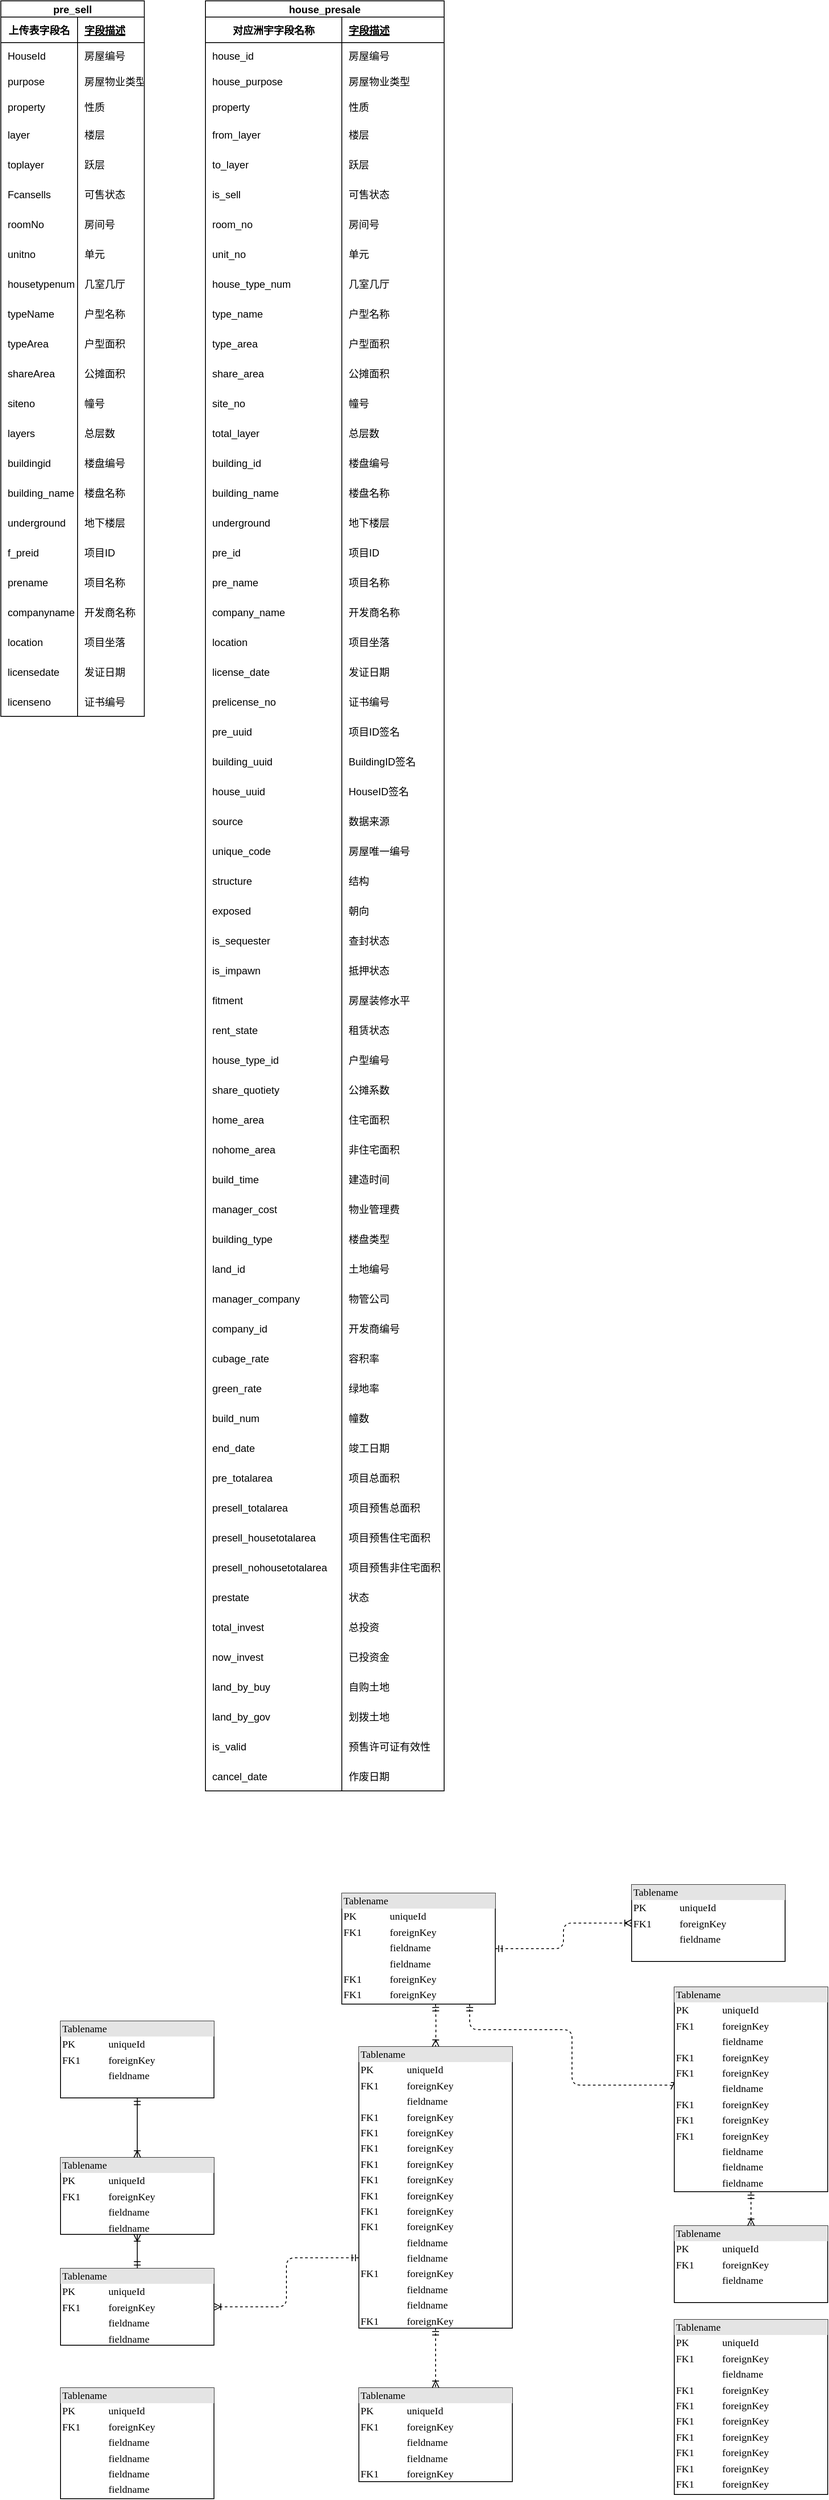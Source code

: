 <mxfile version="14.6.10" type="github">
  <diagram name="Page-1" id="2ca16b54-16f6-2749-3443-fa8db7711227">
    <mxGraphModel dx="961" dy="2168" grid="1" gridSize="10" guides="1" tooltips="1" connect="1" arrows="1" fold="1" page="1" pageScale="1" pageWidth="1100" pageHeight="850" background="#ffffff" math="0" shadow="0">
      <root>
        <mxCell id="0" />
        <mxCell id="1" parent="0" />
        <mxCell id="2ed32ef02a7f4228-18" style="edgeStyle=orthogonalEdgeStyle;html=1;entryX=0.5;entryY=0;dashed=1;labelBackgroundColor=none;startArrow=ERmandOne;endArrow=ERoneToMany;fontFamily=Verdana;fontSize=12;align=left;" parent="1" target="2ed32ef02a7f4228-8" edge="1">
          <mxGeometry relative="1" as="geometry">
            <mxPoint x="560" y="660" as="sourcePoint" />
          </mxGeometry>
        </mxCell>
        <mxCell id="2ed32ef02a7f4228-19" style="edgeStyle=orthogonalEdgeStyle;html=1;dashed=1;labelBackgroundColor=none;startArrow=ERmandOne;endArrow=ERoneToMany;fontFamily=Verdana;fontSize=12;align=left;entryX=0;entryY=0.5;" parent="1" target="2ed32ef02a7f4228-10" edge="1">
          <mxGeometry relative="1" as="geometry">
            <Array as="points">
              <mxPoint x="600" y="690" />
              <mxPoint x="720" y="690" />
              <mxPoint x="720" y="755" />
            </Array>
            <mxPoint x="600" y="660" as="sourcePoint" />
          </mxGeometry>
        </mxCell>
        <mxCell id="2ed32ef02a7f4228-20" style="edgeStyle=orthogonalEdgeStyle;html=1;dashed=1;labelBackgroundColor=none;startArrow=ERmandOne;endArrow=ERoneToMany;fontFamily=Verdana;fontSize=12;align=left;" parent="1" source="2ed32ef02a7f4228-2" target="2ed32ef02a7f4228-11" edge="1">
          <mxGeometry relative="1" as="geometry" />
        </mxCell>
        <mxCell id="2ed32ef02a7f4228-2" value="&lt;div style=&quot;box-sizing: border-box ; width: 100% ; background: #e4e4e4 ; padding: 2px&quot;&gt;Tablename&lt;/div&gt;&lt;table style=&quot;width: 100% ; font-size: 1em&quot; cellpadding=&quot;2&quot; cellspacing=&quot;0&quot;&gt;&lt;tbody&gt;&lt;tr&gt;&lt;td&gt;PK&lt;/td&gt;&lt;td&gt;uniqueId&lt;/td&gt;&lt;/tr&gt;&lt;tr&gt;&lt;td&gt;FK1&lt;/td&gt;&lt;td&gt;foreignKey&lt;/td&gt;&lt;/tr&gt;&lt;tr&gt;&lt;td&gt;&lt;/td&gt;&lt;td&gt;fieldname&lt;/td&gt;&lt;/tr&gt;&lt;tr&gt;&lt;td&gt;&lt;br&gt;&lt;/td&gt;&lt;td&gt;fieldname&lt;br&gt;&lt;/td&gt;&lt;/tr&gt;&lt;tr&gt;&lt;td&gt;FK1&lt;br&gt;&lt;/td&gt;&lt;td&gt;foreignKey&lt;br&gt;&lt;/td&gt;&lt;/tr&gt;&lt;tr&gt;&lt;td&gt;FK1&lt;br&gt;&lt;/td&gt;&lt;td&gt;foreignKey&lt;br&gt;&lt;/td&gt;&lt;/tr&gt;&lt;/tbody&gt;&lt;/table&gt;" style="verticalAlign=top;align=left;overflow=fill;html=1;rounded=0;shadow=0;comic=0;labelBackgroundColor=none;strokeWidth=1;fontFamily=Verdana;fontSize=12" parent="1" vertex="1">
          <mxGeometry x="450" y="530" width="180" height="130" as="geometry" />
        </mxCell>
        <mxCell id="2ed32ef02a7f4228-16" style="edgeStyle=orthogonalEdgeStyle;html=1;labelBackgroundColor=none;startArrow=ERmandOne;endArrow=ERoneToMany;fontFamily=Verdana;fontSize=12;align=left;" parent="1" source="2ed32ef02a7f4228-3" target="2ed32ef02a7f4228-4" edge="1">
          <mxGeometry relative="1" as="geometry" />
        </mxCell>
        <mxCell id="2ed32ef02a7f4228-22" style="edgeStyle=orthogonalEdgeStyle;html=1;exitX=0;exitY=0.75;entryX=1;entryY=0.5;dashed=1;labelBackgroundColor=none;startArrow=ERmandOne;endArrow=ERoneToMany;fontFamily=Verdana;fontSize=12;align=left;" parent="1" source="2ed32ef02a7f4228-8" target="2ed32ef02a7f4228-3" edge="1">
          <mxGeometry relative="1" as="geometry" />
        </mxCell>
        <mxCell id="2ed32ef02a7f4228-3" value="&lt;div style=&quot;box-sizing: border-box ; width: 100% ; background: #e4e4e4 ; padding: 2px&quot;&gt;Tablename&lt;/div&gt;&lt;table style=&quot;width: 100% ; font-size: 1em&quot; cellpadding=&quot;2&quot; cellspacing=&quot;0&quot;&gt;&lt;tbody&gt;&lt;tr&gt;&lt;td&gt;PK&lt;/td&gt;&lt;td&gt;uniqueId&lt;/td&gt;&lt;/tr&gt;&lt;tr&gt;&lt;td&gt;FK1&lt;/td&gt;&lt;td&gt;foreignKey&lt;/td&gt;&lt;/tr&gt;&lt;tr&gt;&lt;td&gt;&lt;/td&gt;&lt;td&gt;fieldname&lt;/td&gt;&lt;/tr&gt;&lt;tr&gt;&lt;td&gt;&lt;br&gt;&lt;/td&gt;&lt;td&gt;fieldname&lt;br&gt;&lt;/td&gt;&lt;/tr&gt;&lt;/tbody&gt;&lt;/table&gt;" style="verticalAlign=top;align=left;overflow=fill;html=1;rounded=0;shadow=0;comic=0;labelBackgroundColor=none;strokeWidth=1;fontFamily=Verdana;fontSize=12" parent="1" vertex="1">
          <mxGeometry x="120" y="970" width="180" height="90" as="geometry" />
        </mxCell>
        <mxCell id="2ed32ef02a7f4228-4" value="&lt;div style=&quot;box-sizing: border-box ; width: 100% ; background: #e4e4e4 ; padding: 2px&quot;&gt;Tablename&lt;/div&gt;&lt;table style=&quot;width: 100% ; font-size: 1em&quot; cellpadding=&quot;2&quot; cellspacing=&quot;0&quot;&gt;&lt;tbody&gt;&lt;tr&gt;&lt;td&gt;PK&lt;/td&gt;&lt;td&gt;uniqueId&lt;/td&gt;&lt;/tr&gt;&lt;tr&gt;&lt;td&gt;FK1&lt;/td&gt;&lt;td&gt;foreignKey&lt;/td&gt;&lt;/tr&gt;&lt;tr&gt;&lt;td&gt;&lt;/td&gt;&lt;td&gt;fieldname&lt;/td&gt;&lt;/tr&gt;&lt;tr&gt;&lt;td&gt;&lt;br&gt;&lt;/td&gt;&lt;td&gt;fieldname&lt;br&gt;&lt;/td&gt;&lt;/tr&gt;&lt;/tbody&gt;&lt;/table&gt;" style="verticalAlign=top;align=left;overflow=fill;html=1;rounded=0;shadow=0;comic=0;labelBackgroundColor=none;strokeWidth=1;fontFamily=Verdana;fontSize=12" parent="1" vertex="1">
          <mxGeometry x="120" y="840" width="180" height="90" as="geometry" />
        </mxCell>
        <mxCell id="2ed32ef02a7f4228-15" style="edgeStyle=orthogonalEdgeStyle;html=1;entryX=0.5;entryY=0;labelBackgroundColor=none;startArrow=ERmandOne;endArrow=ERoneToMany;fontFamily=Verdana;fontSize=12;align=left;" parent="1" source="2ed32ef02a7f4228-5" target="2ed32ef02a7f4228-4" edge="1">
          <mxGeometry relative="1" as="geometry" />
        </mxCell>
        <mxCell id="2ed32ef02a7f4228-5" value="&lt;div style=&quot;box-sizing:border-box;width:100%;background:#e4e4e4;padding:2px;&quot;&gt;Tablename&lt;/div&gt;&lt;table style=&quot;width:100%;font-size:1em;&quot; cellpadding=&quot;2&quot; cellspacing=&quot;0&quot;&gt;&lt;tr&gt;&lt;td&gt;PK&lt;/td&gt;&lt;td&gt;uniqueId&lt;/td&gt;&lt;/tr&gt;&lt;tr&gt;&lt;td&gt;FK1&lt;/td&gt;&lt;td&gt;foreignKey&lt;/td&gt;&lt;/tr&gt;&lt;tr&gt;&lt;td&gt;&lt;/td&gt;&lt;td&gt;fieldname&lt;/td&gt;&lt;/tr&gt;&lt;/table&gt;" style="verticalAlign=top;align=left;overflow=fill;html=1;rounded=0;shadow=0;comic=0;labelBackgroundColor=none;strokeWidth=1;fontFamily=Verdana;fontSize=12" parent="1" vertex="1">
          <mxGeometry x="120" y="680" width="180" height="90" as="geometry" />
        </mxCell>
        <mxCell id="2ed32ef02a7f4228-6" value="&lt;div style=&quot;box-sizing: border-box ; width: 100% ; background: #e4e4e4 ; padding: 2px&quot;&gt;Tablename&lt;/div&gt;&lt;table style=&quot;width: 100% ; font-size: 1em&quot; cellpadding=&quot;2&quot; cellspacing=&quot;0&quot;&gt;&lt;tbody&gt;&lt;tr&gt;&lt;td&gt;PK&lt;/td&gt;&lt;td&gt;uniqueId&lt;/td&gt;&lt;/tr&gt;&lt;tr&gt;&lt;td&gt;FK1&lt;/td&gt;&lt;td&gt;foreignKey&lt;/td&gt;&lt;/tr&gt;&lt;tr&gt;&lt;td&gt;&lt;/td&gt;&lt;td&gt;fieldname&lt;/td&gt;&lt;/tr&gt;&lt;tr&gt;&lt;td&gt;FK1&lt;br&gt;&lt;/td&gt;&lt;td&gt;foreignKey&lt;br&gt;&lt;/td&gt;&lt;/tr&gt;&lt;tr&gt;&lt;td&gt;FK1&lt;br&gt;&lt;/td&gt;&lt;td&gt;foreignKey&lt;br&gt;&lt;/td&gt;&lt;/tr&gt;&lt;tr&gt;&lt;td&gt;FK1&lt;br&gt;&lt;/td&gt;&lt;td&gt;foreignKey&lt;br&gt;&lt;/td&gt;&lt;/tr&gt;&lt;tr&gt;&lt;td&gt;FK1&lt;br&gt;&lt;/td&gt;&lt;td&gt;foreignKey&lt;br&gt;&lt;/td&gt;&lt;/tr&gt;&lt;tr&gt;&lt;td&gt;FK1&lt;br&gt;&lt;/td&gt;&lt;td&gt;foreignKey&lt;br&gt;&lt;/td&gt;&lt;/tr&gt;&lt;tr&gt;&lt;td&gt;FK1&lt;br&gt;&lt;/td&gt;&lt;td&gt;foreignKey&lt;br&gt;&lt;/td&gt;&lt;/tr&gt;&lt;tr&gt;&lt;td&gt;FK1&lt;br&gt;&lt;/td&gt;&lt;td&gt;foreignKey&lt;br&gt;&lt;/td&gt;&lt;/tr&gt;&lt;/tbody&gt;&lt;/table&gt;" style="verticalAlign=top;align=left;overflow=fill;html=1;rounded=0;shadow=0;comic=0;labelBackgroundColor=none;strokeWidth=1;fontFamily=Verdana;fontSize=12" parent="1" vertex="1">
          <mxGeometry x="840" y="1030" width="180" height="205" as="geometry" />
        </mxCell>
        <mxCell id="2ed32ef02a7f4228-7" value="&lt;div style=&quot;box-sizing: border-box ; width: 100% ; background: #e4e4e4 ; padding: 2px&quot;&gt;Tablename&lt;/div&gt;&lt;table style=&quot;width: 100% ; font-size: 1em&quot; cellpadding=&quot;2&quot; cellspacing=&quot;0&quot;&gt;&lt;tbody&gt;&lt;tr&gt;&lt;td&gt;PK&lt;/td&gt;&lt;td&gt;uniqueId&lt;/td&gt;&lt;/tr&gt;&lt;tr&gt;&lt;td&gt;FK1&lt;/td&gt;&lt;td&gt;foreignKey&lt;/td&gt;&lt;/tr&gt;&lt;tr&gt;&lt;td&gt;&lt;/td&gt;&lt;td&gt;fieldname&lt;/td&gt;&lt;/tr&gt;&lt;tr&gt;&lt;td&gt;&lt;br&gt;&lt;/td&gt;&lt;td&gt;fieldname&lt;br&gt;&lt;/td&gt;&lt;/tr&gt;&lt;tr&gt;&lt;td&gt;FK1&lt;br&gt;&lt;/td&gt;&lt;td&gt;foreignKey&lt;br&gt;&lt;/td&gt;&lt;/tr&gt;&lt;/tbody&gt;&lt;/table&gt;" style="verticalAlign=top;align=left;overflow=fill;html=1;rounded=0;shadow=0;comic=0;labelBackgroundColor=none;strokeWidth=1;fontFamily=Verdana;fontSize=12" parent="1" vertex="1">
          <mxGeometry x="470" y="1110" width="180" height="110" as="geometry" />
        </mxCell>
        <mxCell id="2ed32ef02a7f4228-17" style="edgeStyle=orthogonalEdgeStyle;html=1;entryX=0.5;entryY=0;labelBackgroundColor=none;startArrow=ERmandOne;endArrow=ERoneToMany;fontFamily=Verdana;fontSize=12;align=left;dashed=1;" parent="1" source="2ed32ef02a7f4228-8" target="2ed32ef02a7f4228-7" edge="1">
          <mxGeometry relative="1" as="geometry" />
        </mxCell>
        <mxCell id="2ed32ef02a7f4228-8" value="&lt;div style=&quot;box-sizing: border-box ; width: 100% ; background: #e4e4e4 ; padding: 2px&quot;&gt;Tablename&lt;/div&gt;&lt;table style=&quot;width: 100% ; font-size: 1em&quot; cellpadding=&quot;2&quot; cellspacing=&quot;0&quot;&gt;&lt;tbody&gt;&lt;tr&gt;&lt;td&gt;PK&lt;/td&gt;&lt;td&gt;uniqueId&lt;/td&gt;&lt;/tr&gt;&lt;tr&gt;&lt;td&gt;FK1&lt;/td&gt;&lt;td&gt;foreignKey&lt;/td&gt;&lt;/tr&gt;&lt;tr&gt;&lt;td&gt;&lt;/td&gt;&lt;td&gt;fieldname&lt;/td&gt;&lt;/tr&gt;&lt;tr&gt;&lt;td&gt;FK1&lt;br&gt;&lt;/td&gt;&lt;td&gt;foreignKey&lt;br&gt;&lt;/td&gt;&lt;/tr&gt;&lt;tr&gt;&lt;td&gt;FK1&lt;br&gt;&lt;/td&gt;&lt;td&gt;foreignKey&lt;br&gt;&lt;/td&gt;&lt;/tr&gt;&lt;tr&gt;&lt;td&gt;FK1&lt;br&gt;&lt;/td&gt;&lt;td&gt;foreignKey&lt;br&gt;&lt;/td&gt;&lt;/tr&gt;&lt;tr&gt;&lt;td&gt;FK1&lt;br&gt;&lt;/td&gt;&lt;td&gt;foreignKey&lt;br&gt;&lt;/td&gt;&lt;/tr&gt;&lt;tr&gt;&lt;td&gt;FK1&lt;br&gt;&lt;/td&gt;&lt;td&gt;foreignKey&lt;br&gt;&lt;/td&gt;&lt;/tr&gt;&lt;tr&gt;&lt;td&gt;FK1&lt;br&gt;&lt;/td&gt;&lt;td&gt;foreignKey&lt;br&gt;&lt;/td&gt;&lt;/tr&gt;&lt;tr&gt;&lt;td&gt;FK1&lt;br&gt;&lt;/td&gt;&lt;td&gt;foreignKey&lt;br&gt;&lt;/td&gt;&lt;/tr&gt;&lt;tr&gt;&lt;td&gt;FK1&lt;br&gt;&lt;/td&gt;&lt;td&gt;foreignKey&lt;br&gt;&lt;/td&gt;&lt;/tr&gt;&lt;tr&gt;&lt;td&gt;&lt;br&gt;&lt;/td&gt;&lt;td&gt;fieldname&lt;br&gt;&lt;/td&gt;&lt;/tr&gt;&lt;tr&gt;&lt;td&gt;&lt;br&gt;&lt;/td&gt;&lt;td&gt;fieldname&lt;br&gt;&lt;/td&gt;&lt;/tr&gt;&lt;tr&gt;&lt;td&gt;FK1&lt;br&gt;&lt;/td&gt;&lt;td&gt;foreignKey&lt;br&gt;&lt;/td&gt;&lt;/tr&gt;&lt;tr&gt;&lt;td&gt;&lt;br&gt;&lt;/td&gt;&lt;td&gt;fieldname&lt;br&gt;&lt;/td&gt;&lt;/tr&gt;&lt;tr&gt;&lt;td&gt;&lt;br&gt;&lt;/td&gt;&lt;td&gt;fieldname&lt;br&gt;&lt;/td&gt;&lt;/tr&gt;&lt;tr&gt;&lt;td&gt;FK1&lt;br&gt;&lt;/td&gt;&lt;td&gt;foreignKey&lt;br&gt;&lt;/td&gt;&lt;/tr&gt;&lt;/tbody&gt;&lt;/table&gt;" style="verticalAlign=top;align=left;overflow=fill;html=1;rounded=0;shadow=0;comic=0;labelBackgroundColor=none;strokeWidth=1;fontFamily=Verdana;fontSize=12" parent="1" vertex="1">
          <mxGeometry x="470" y="710" width="180" height="330" as="geometry" />
        </mxCell>
        <mxCell id="2ed32ef02a7f4228-9" value="&lt;div style=&quot;box-sizing:border-box;width:100%;background:#e4e4e4;padding:2px;&quot;&gt;Tablename&lt;/div&gt;&lt;table style=&quot;width:100%;font-size:1em;&quot; cellpadding=&quot;2&quot; cellspacing=&quot;0&quot;&gt;&lt;tr&gt;&lt;td&gt;PK&lt;/td&gt;&lt;td&gt;uniqueId&lt;/td&gt;&lt;/tr&gt;&lt;tr&gt;&lt;td&gt;FK1&lt;/td&gt;&lt;td&gt;foreignKey&lt;/td&gt;&lt;/tr&gt;&lt;tr&gt;&lt;td&gt;&lt;/td&gt;&lt;td&gt;fieldname&lt;/td&gt;&lt;/tr&gt;&lt;/table&gt;" style="verticalAlign=top;align=left;overflow=fill;html=1;rounded=0;shadow=0;comic=0;labelBackgroundColor=none;strokeWidth=1;fontFamily=Verdana;fontSize=12" parent="1" vertex="1">
          <mxGeometry x="840" y="920" width="180" height="90" as="geometry" />
        </mxCell>
        <mxCell id="2ed32ef02a7f4228-21" style="edgeStyle=orthogonalEdgeStyle;html=1;entryX=0.5;entryY=0;dashed=1;labelBackgroundColor=none;startArrow=ERmandOne;endArrow=ERoneToMany;fontFamily=Verdana;fontSize=12;align=left;" parent="1" source="2ed32ef02a7f4228-10" target="2ed32ef02a7f4228-9" edge="1">
          <mxGeometry relative="1" as="geometry" />
        </mxCell>
        <mxCell id="2ed32ef02a7f4228-10" value="&lt;div style=&quot;box-sizing: border-box ; width: 100% ; background: #e4e4e4 ; padding: 2px&quot;&gt;Tablename&lt;/div&gt;&lt;table style=&quot;width: 100% ; font-size: 1em&quot; cellpadding=&quot;2&quot; cellspacing=&quot;0&quot;&gt;&lt;tbody&gt;&lt;tr&gt;&lt;td&gt;PK&lt;/td&gt;&lt;td&gt;uniqueId&lt;/td&gt;&lt;/tr&gt;&lt;tr&gt;&lt;td&gt;FK1&lt;/td&gt;&lt;td&gt;foreignKey&lt;/td&gt;&lt;/tr&gt;&lt;tr&gt;&lt;td&gt;&lt;/td&gt;&lt;td&gt;fieldname&lt;/td&gt;&lt;/tr&gt;&lt;tr&gt;&lt;td&gt;FK1&lt;br&gt;&lt;/td&gt;&lt;td&gt;foreignKey&lt;br&gt;&lt;/td&gt;&lt;/tr&gt;&lt;tr&gt;&lt;td&gt;FK1&lt;br&gt;&lt;/td&gt;&lt;td&gt;foreignKey&lt;br&gt;&lt;/td&gt;&lt;/tr&gt;&lt;tr&gt;&lt;td&gt;&lt;br&gt;&lt;/td&gt;&lt;td&gt;fieldname&lt;br&gt;&lt;/td&gt;&lt;/tr&gt;&lt;tr&gt;&lt;td&gt;FK1&lt;br&gt;&lt;/td&gt;&lt;td&gt;foreignKey&lt;br&gt;&lt;/td&gt;&lt;/tr&gt;&lt;tr&gt;&lt;td&gt;FK1&lt;br&gt;&lt;/td&gt;&lt;td&gt;foreignKey&lt;br&gt;&lt;/td&gt;&lt;/tr&gt;&lt;tr&gt;&lt;td&gt;FK1&lt;br&gt;&lt;/td&gt;&lt;td&gt;foreignKey&lt;br&gt;&lt;/td&gt;&lt;/tr&gt;&lt;tr&gt;&lt;td&gt;&lt;br&gt;&lt;/td&gt;&lt;td&gt;fieldname&lt;br&gt;&lt;/td&gt;&lt;/tr&gt;&lt;tr&gt;&lt;td&gt;&lt;br&gt;&lt;/td&gt;&lt;td&gt;fieldname&lt;br&gt;&lt;/td&gt;&lt;/tr&gt;&lt;tr&gt;&lt;td&gt;&lt;br&gt;&lt;/td&gt;&lt;td&gt;fieldname&lt;br&gt;&lt;/td&gt;&lt;/tr&gt;&lt;/tbody&gt;&lt;/table&gt;" style="verticalAlign=top;align=left;overflow=fill;html=1;rounded=0;shadow=0;comic=0;labelBackgroundColor=none;strokeWidth=1;fontFamily=Verdana;fontSize=12" parent="1" vertex="1">
          <mxGeometry x="840" y="640" width="180" height="240" as="geometry" />
        </mxCell>
        <mxCell id="2ed32ef02a7f4228-11" value="&lt;div style=&quot;box-sizing:border-box;width:100%;background:#e4e4e4;padding:2px;&quot;&gt;Tablename&lt;/div&gt;&lt;table style=&quot;width:100%;font-size:1em;&quot; cellpadding=&quot;2&quot; cellspacing=&quot;0&quot;&gt;&lt;tr&gt;&lt;td&gt;PK&lt;/td&gt;&lt;td&gt;uniqueId&lt;/td&gt;&lt;/tr&gt;&lt;tr&gt;&lt;td&gt;FK1&lt;/td&gt;&lt;td&gt;foreignKey&lt;/td&gt;&lt;/tr&gt;&lt;tr&gt;&lt;td&gt;&lt;/td&gt;&lt;td&gt;fieldname&lt;/td&gt;&lt;/tr&gt;&lt;/table&gt;" style="verticalAlign=top;align=left;overflow=fill;html=1;rounded=0;shadow=0;comic=0;labelBackgroundColor=none;strokeWidth=1;fontFamily=Verdana;fontSize=12" parent="1" vertex="1">
          <mxGeometry x="790" y="520" width="180" height="90" as="geometry" />
        </mxCell>
        <mxCell id="2ed32ef02a7f4228-12" value="&lt;div style=&quot;box-sizing: border-box ; width: 100% ; background: #e4e4e4 ; padding: 2px&quot;&gt;Tablename&lt;/div&gt;&lt;table style=&quot;width: 100% ; font-size: 1em&quot; cellpadding=&quot;2&quot; cellspacing=&quot;0&quot;&gt;&lt;tbody&gt;&lt;tr&gt;&lt;td&gt;PK&lt;/td&gt;&lt;td&gt;uniqueId&lt;/td&gt;&lt;/tr&gt;&lt;tr&gt;&lt;td&gt;FK1&lt;/td&gt;&lt;td&gt;foreignKey&lt;/td&gt;&lt;/tr&gt;&lt;tr&gt;&lt;td&gt;&lt;/td&gt;&lt;td&gt;fieldname&lt;/td&gt;&lt;/tr&gt;&lt;tr&gt;&lt;td&gt;&lt;br&gt;&lt;/td&gt;&lt;td&gt;fieldname&lt;br&gt;&lt;/td&gt;&lt;/tr&gt;&lt;tr&gt;&lt;td&gt;&lt;br&gt;&lt;/td&gt;&lt;td&gt;fieldname&lt;br&gt;&lt;/td&gt;&lt;/tr&gt;&lt;tr&gt;&lt;td&gt;&lt;br&gt;&lt;/td&gt;&lt;td&gt;fieldname&lt;br&gt;&lt;/td&gt;&lt;/tr&gt;&lt;/tbody&gt;&lt;/table&gt;" style="verticalAlign=top;align=left;overflow=fill;html=1;rounded=0;shadow=0;comic=0;labelBackgroundColor=none;strokeWidth=1;fontFamily=Verdana;fontSize=12" parent="1" vertex="1">
          <mxGeometry x="120" y="1110" width="180" height="130" as="geometry" />
        </mxCell>
        <mxCell id="CdRDXWg4ffXdALILjyDd-14" value="pre_sell" style="shape=table;startSize=19;container=1;collapsible=1;childLayout=tableLayout;fixedRows=1;rowLines=0;fontStyle=1;align=center;resizeLast=1;flipH=0;flipV=0;aspect=fixed;spacingLeft=0;" vertex="1" parent="1">
          <mxGeometry x="50" y="-1689" width="168.28" height="839" as="geometry">
            <mxRectangle x="50" y="-1689" width="110" height="839" as="alternateBounds" />
          </mxGeometry>
        </mxCell>
        <mxCell id="CdRDXWg4ffXdALILjyDd-15" value="" style="shape=partialRectangle;collapsible=0;dropTarget=0;pointerEvents=0;fillColor=none;top=0;left=0;bottom=1;right=0;points=[[0,0.5],[1,0.5]];portConstraint=eastwest;" vertex="1" parent="CdRDXWg4ffXdALILjyDd-14">
          <mxGeometry y="19" width="168.28" height="30" as="geometry" />
        </mxCell>
        <mxCell id="CdRDXWg4ffXdALILjyDd-16" value="上传表字段名" style="shape=partialRectangle;connectable=0;fillColor=none;top=0;left=0;bottom=0;right=0;fontStyle=1;overflow=hidden;" vertex="1" parent="CdRDXWg4ffXdALILjyDd-15">
          <mxGeometry width="90" height="30" as="geometry" />
        </mxCell>
        <mxCell id="CdRDXWg4ffXdALILjyDd-17" value="字段描述" style="shape=partialRectangle;connectable=0;fillColor=none;top=0;left=0;bottom=0;right=0;align=left;spacingLeft=6;fontStyle=5;overflow=hidden;" vertex="1" parent="CdRDXWg4ffXdALILjyDd-15">
          <mxGeometry x="90" width="78.28" height="30" as="geometry" />
        </mxCell>
        <mxCell id="CdRDXWg4ffXdALILjyDd-27" value="" style="shape=partialRectangle;collapsible=0;dropTarget=0;pointerEvents=0;fillColor=none;top=0;left=0;bottom=0;right=0;points=[[0,0.5],[1,0.5]];portConstraint=eastwest;" vertex="1" parent="CdRDXWg4ffXdALILjyDd-14">
          <mxGeometry y="49" width="168.28" height="30" as="geometry" />
        </mxCell>
        <mxCell id="CdRDXWg4ffXdALILjyDd-28" value="HouseId" style="shape=partialRectangle;connectable=0;fillColor=none;top=0;left=0;bottom=0;right=0;editable=1;overflow=hidden;align=left;spacingLeft=6;" vertex="1" parent="CdRDXWg4ffXdALILjyDd-27">
          <mxGeometry width="90" height="30" as="geometry" />
        </mxCell>
        <mxCell id="CdRDXWg4ffXdALILjyDd-29" value="房屋编号" style="shape=partialRectangle;connectable=0;fillColor=none;top=0;left=0;bottom=0;right=0;align=left;spacingLeft=6;overflow=hidden;" vertex="1" parent="CdRDXWg4ffXdALILjyDd-27">
          <mxGeometry x="90" width="78.28" height="30" as="geometry" />
        </mxCell>
        <mxCell id="CdRDXWg4ffXdALILjyDd-18" value="" style="shape=partialRectangle;collapsible=0;dropTarget=0;pointerEvents=0;fillColor=none;top=0;left=0;bottom=0;right=0;points=[[0,0.5],[1,0.5]];portConstraint=eastwest;align=left;spacingLeft=6;" vertex="1" parent="CdRDXWg4ffXdALILjyDd-14">
          <mxGeometry y="79" width="168.28" height="30" as="geometry" />
        </mxCell>
        <mxCell id="CdRDXWg4ffXdALILjyDd-19" value="purpose" style="shape=partialRectangle;connectable=0;fillColor=none;top=0;left=0;bottom=0;right=0;editable=1;overflow=hidden;align=left;spacingLeft=6;" vertex="1" parent="CdRDXWg4ffXdALILjyDd-18">
          <mxGeometry width="90" height="30" as="geometry" />
        </mxCell>
        <mxCell id="CdRDXWg4ffXdALILjyDd-20" value="房屋物业类型" style="shape=partialRectangle;connectable=0;fillColor=none;top=0;left=0;bottom=0;right=0;align=left;spacingLeft=6;overflow=hidden;" vertex="1" parent="CdRDXWg4ffXdALILjyDd-18">
          <mxGeometry x="90" width="78.28" height="30" as="geometry" />
        </mxCell>
        <mxCell id="CdRDXWg4ffXdALILjyDd-21" value="" style="shape=partialRectangle;collapsible=0;dropTarget=0;pointerEvents=0;fillColor=none;top=0;left=0;bottom=0;right=0;points=[[0,0.5],[1,0.5]];portConstraint=eastwest;" vertex="1" parent="CdRDXWg4ffXdALILjyDd-14">
          <mxGeometry y="109" width="168.28" height="30" as="geometry" />
        </mxCell>
        <mxCell id="CdRDXWg4ffXdALILjyDd-22" value="property" style="shape=partialRectangle;connectable=0;fillColor=none;top=0;left=0;bottom=0;right=0;editable=1;overflow=hidden;align=left;spacingLeft=6;" vertex="1" parent="CdRDXWg4ffXdALILjyDd-21">
          <mxGeometry width="90" height="30" as="geometry" />
        </mxCell>
        <mxCell id="CdRDXWg4ffXdALILjyDd-23" value="性质" style="shape=partialRectangle;connectable=0;fillColor=none;top=0;left=0;bottom=0;right=0;align=left;spacingLeft=6;overflow=hidden;" vertex="1" parent="CdRDXWg4ffXdALILjyDd-21">
          <mxGeometry x="90" width="78.28" height="30" as="geometry" />
        </mxCell>
        <mxCell id="CdRDXWg4ffXdALILjyDd-24" value="" style="shape=partialRectangle;collapsible=0;dropTarget=0;pointerEvents=0;fillColor=none;top=0;left=0;bottom=0;right=0;points=[[0,0.5],[1,0.5]];portConstraint=eastwest;" vertex="1" parent="CdRDXWg4ffXdALILjyDd-14">
          <mxGeometry y="139" width="168.28" height="35" as="geometry" />
        </mxCell>
        <mxCell id="CdRDXWg4ffXdALILjyDd-25" value="layer" style="shape=partialRectangle;connectable=0;fillColor=none;top=0;left=0;bottom=0;right=0;editable=1;overflow=hidden;align=left;spacingLeft=6;" vertex="1" parent="CdRDXWg4ffXdALILjyDd-24">
          <mxGeometry width="90" height="35" as="geometry" />
        </mxCell>
        <mxCell id="CdRDXWg4ffXdALILjyDd-26" value="楼层" style="shape=partialRectangle;connectable=0;fillColor=none;top=0;left=0;bottom=0;right=0;align=left;spacingLeft=6;overflow=hidden;" vertex="1" parent="CdRDXWg4ffXdALILjyDd-24">
          <mxGeometry x="90" width="78.28" height="35" as="geometry" />
        </mxCell>
        <mxCell id="CdRDXWg4ffXdALILjyDd-109" style="shape=partialRectangle;collapsible=0;dropTarget=0;pointerEvents=0;fillColor=none;top=0;left=0;bottom=0;right=0;points=[[0,0.5],[1,0.5]];portConstraint=eastwest;" vertex="1" parent="CdRDXWg4ffXdALILjyDd-14">
          <mxGeometry y="174" width="168.28" height="35" as="geometry" />
        </mxCell>
        <mxCell id="CdRDXWg4ffXdALILjyDd-110" value="toplayer" style="shape=partialRectangle;connectable=0;fillColor=none;top=0;left=0;bottom=0;right=0;editable=1;overflow=hidden;align=left;spacingLeft=6;" vertex="1" parent="CdRDXWg4ffXdALILjyDd-109">
          <mxGeometry width="90" height="35" as="geometry" />
        </mxCell>
        <mxCell id="CdRDXWg4ffXdALILjyDd-111" value="跃层" style="shape=partialRectangle;connectable=0;fillColor=none;top=0;left=0;bottom=0;right=0;align=left;spacingLeft=6;overflow=hidden;" vertex="1" parent="CdRDXWg4ffXdALILjyDd-109">
          <mxGeometry x="90" width="78.28" height="35" as="geometry" />
        </mxCell>
        <mxCell id="CdRDXWg4ffXdALILjyDd-112" style="shape=partialRectangle;collapsible=0;dropTarget=0;pointerEvents=0;fillColor=none;top=0;left=0;bottom=0;right=0;points=[[0,0.5],[1,0.5]];portConstraint=eastwest;" vertex="1" parent="CdRDXWg4ffXdALILjyDd-14">
          <mxGeometry y="209" width="168.28" height="35" as="geometry" />
        </mxCell>
        <mxCell id="CdRDXWg4ffXdALILjyDd-113" value="Fcansells" style="shape=partialRectangle;connectable=0;fillColor=none;top=0;left=0;bottom=0;right=0;editable=1;overflow=hidden;align=left;spacingLeft=6;" vertex="1" parent="CdRDXWg4ffXdALILjyDd-112">
          <mxGeometry width="90" height="35" as="geometry" />
        </mxCell>
        <mxCell id="CdRDXWg4ffXdALILjyDd-114" value="可售状态" style="shape=partialRectangle;connectable=0;fillColor=none;top=0;left=0;bottom=0;right=0;align=left;spacingLeft=6;overflow=hidden;" vertex="1" parent="CdRDXWg4ffXdALILjyDd-112">
          <mxGeometry x="90" width="78.28" height="35" as="geometry" />
        </mxCell>
        <mxCell id="CdRDXWg4ffXdALILjyDd-115" style="shape=partialRectangle;collapsible=0;dropTarget=0;pointerEvents=0;fillColor=none;top=0;left=0;bottom=0;right=0;points=[[0,0.5],[1,0.5]];portConstraint=eastwest;" vertex="1" parent="CdRDXWg4ffXdALILjyDd-14">
          <mxGeometry y="244" width="168.28" height="35" as="geometry" />
        </mxCell>
        <mxCell id="CdRDXWg4ffXdALILjyDd-116" value="roomNo" style="shape=partialRectangle;connectable=0;fillColor=none;top=0;left=0;bottom=0;right=0;editable=1;overflow=hidden;align=left;spacingLeft=6;" vertex="1" parent="CdRDXWg4ffXdALILjyDd-115">
          <mxGeometry width="90" height="35" as="geometry" />
        </mxCell>
        <mxCell id="CdRDXWg4ffXdALILjyDd-117" value="房间号" style="shape=partialRectangle;connectable=0;fillColor=none;top=0;left=0;bottom=0;right=0;align=left;spacingLeft=6;overflow=hidden;" vertex="1" parent="CdRDXWg4ffXdALILjyDd-115">
          <mxGeometry x="90" width="78.28" height="35" as="geometry" />
        </mxCell>
        <mxCell id="CdRDXWg4ffXdALILjyDd-118" style="shape=partialRectangle;collapsible=0;dropTarget=0;pointerEvents=0;fillColor=none;top=0;left=0;bottom=0;right=0;points=[[0,0.5],[1,0.5]];portConstraint=eastwest;" vertex="1" parent="CdRDXWg4ffXdALILjyDd-14">
          <mxGeometry y="279" width="168.28" height="35" as="geometry" />
        </mxCell>
        <mxCell id="CdRDXWg4ffXdALILjyDd-119" value="unitno" style="shape=partialRectangle;connectable=0;fillColor=none;top=0;left=0;bottom=0;right=0;editable=1;overflow=hidden;align=left;spacingLeft=6;" vertex="1" parent="CdRDXWg4ffXdALILjyDd-118">
          <mxGeometry width="90" height="35" as="geometry" />
        </mxCell>
        <mxCell id="CdRDXWg4ffXdALILjyDd-120" value="单元" style="shape=partialRectangle;connectable=0;fillColor=none;top=0;left=0;bottom=0;right=0;align=left;spacingLeft=6;overflow=hidden;" vertex="1" parent="CdRDXWg4ffXdALILjyDd-118">
          <mxGeometry x="90" width="78.28" height="35" as="geometry" />
        </mxCell>
        <mxCell id="CdRDXWg4ffXdALILjyDd-155" style="shape=partialRectangle;collapsible=0;dropTarget=0;pointerEvents=0;fillColor=none;top=0;left=0;bottom=0;right=0;points=[[0,0.5],[1,0.5]];portConstraint=eastwest;" vertex="1" parent="CdRDXWg4ffXdALILjyDd-14">
          <mxGeometry y="314" width="168.28" height="35" as="geometry" />
        </mxCell>
        <mxCell id="CdRDXWg4ffXdALILjyDd-156" value="housetypenum" style="shape=partialRectangle;connectable=0;fillColor=none;top=0;left=0;bottom=0;right=0;editable=1;overflow=hidden;align=left;spacingLeft=6;" vertex="1" parent="CdRDXWg4ffXdALILjyDd-155">
          <mxGeometry width="90" height="35" as="geometry" />
        </mxCell>
        <mxCell id="CdRDXWg4ffXdALILjyDd-157" value="几室几厅" style="shape=partialRectangle;connectable=0;fillColor=none;top=0;left=0;bottom=0;right=0;align=left;spacingLeft=6;overflow=hidden;" vertex="1" parent="CdRDXWg4ffXdALILjyDd-155">
          <mxGeometry x="90" width="78.28" height="35" as="geometry" />
        </mxCell>
        <mxCell id="CdRDXWg4ffXdALILjyDd-152" style="shape=partialRectangle;collapsible=0;dropTarget=0;pointerEvents=0;fillColor=none;top=0;left=0;bottom=0;right=0;points=[[0,0.5],[1,0.5]];portConstraint=eastwest;" vertex="1" parent="CdRDXWg4ffXdALILjyDd-14">
          <mxGeometry y="349" width="168.28" height="35" as="geometry" />
        </mxCell>
        <mxCell id="CdRDXWg4ffXdALILjyDd-153" value="typeName" style="shape=partialRectangle;connectable=0;fillColor=none;top=0;left=0;bottom=0;right=0;editable=1;overflow=hidden;align=left;spacingLeft=6;" vertex="1" parent="CdRDXWg4ffXdALILjyDd-152">
          <mxGeometry width="90" height="35" as="geometry" />
        </mxCell>
        <mxCell id="CdRDXWg4ffXdALILjyDd-154" value="户型名称" style="shape=partialRectangle;connectable=0;fillColor=none;top=0;left=0;bottom=0;right=0;align=left;spacingLeft=6;overflow=hidden;" vertex="1" parent="CdRDXWg4ffXdALILjyDd-152">
          <mxGeometry x="90" width="78.28" height="35" as="geometry" />
        </mxCell>
        <mxCell id="CdRDXWg4ffXdALILjyDd-149" style="shape=partialRectangle;collapsible=0;dropTarget=0;pointerEvents=0;fillColor=none;top=0;left=0;bottom=0;right=0;points=[[0,0.5],[1,0.5]];portConstraint=eastwest;" vertex="1" parent="CdRDXWg4ffXdALILjyDd-14">
          <mxGeometry y="384" width="168.28" height="35" as="geometry" />
        </mxCell>
        <mxCell id="CdRDXWg4ffXdALILjyDd-150" value="typeArea" style="shape=partialRectangle;connectable=0;fillColor=none;top=0;left=0;bottom=0;right=0;editable=1;overflow=hidden;align=left;spacingLeft=6;" vertex="1" parent="CdRDXWg4ffXdALILjyDd-149">
          <mxGeometry width="90" height="35" as="geometry" />
        </mxCell>
        <mxCell id="CdRDXWg4ffXdALILjyDd-151" value="户型面积" style="shape=partialRectangle;connectable=0;fillColor=none;top=0;left=0;bottom=0;right=0;align=left;spacingLeft=6;overflow=hidden;" vertex="1" parent="CdRDXWg4ffXdALILjyDd-149">
          <mxGeometry x="90" width="78.28" height="35" as="geometry" />
        </mxCell>
        <mxCell id="CdRDXWg4ffXdALILjyDd-146" style="shape=partialRectangle;collapsible=0;dropTarget=0;pointerEvents=0;fillColor=none;top=0;left=0;bottom=0;right=0;points=[[0,0.5],[1,0.5]];portConstraint=eastwest;" vertex="1" parent="CdRDXWg4ffXdALILjyDd-14">
          <mxGeometry y="419" width="168.28" height="35" as="geometry" />
        </mxCell>
        <mxCell id="CdRDXWg4ffXdALILjyDd-147" value="shareArea" style="shape=partialRectangle;connectable=0;fillColor=none;top=0;left=0;bottom=0;right=0;editable=1;overflow=hidden;align=left;spacingLeft=6;" vertex="1" parent="CdRDXWg4ffXdALILjyDd-146">
          <mxGeometry width="90" height="35" as="geometry" />
        </mxCell>
        <mxCell id="CdRDXWg4ffXdALILjyDd-148" value="公摊面积" style="shape=partialRectangle;connectable=0;fillColor=none;top=0;left=0;bottom=0;right=0;align=left;spacingLeft=6;overflow=hidden;" vertex="1" parent="CdRDXWg4ffXdALILjyDd-146">
          <mxGeometry x="90" width="78.28" height="35" as="geometry" />
        </mxCell>
        <mxCell id="CdRDXWg4ffXdALILjyDd-143" style="shape=partialRectangle;collapsible=0;dropTarget=0;pointerEvents=0;fillColor=none;top=0;left=0;bottom=0;right=0;points=[[0,0.5],[1,0.5]];portConstraint=eastwest;" vertex="1" parent="CdRDXWg4ffXdALILjyDd-14">
          <mxGeometry y="454" width="168.28" height="35" as="geometry" />
        </mxCell>
        <mxCell id="CdRDXWg4ffXdALILjyDd-144" value="siteno" style="shape=partialRectangle;connectable=0;fillColor=none;top=0;left=0;bottom=0;right=0;editable=1;overflow=hidden;align=left;spacingLeft=6;" vertex="1" parent="CdRDXWg4ffXdALILjyDd-143">
          <mxGeometry width="90" height="35" as="geometry" />
        </mxCell>
        <mxCell id="CdRDXWg4ffXdALILjyDd-145" value="幢号" style="shape=partialRectangle;connectable=0;fillColor=none;top=0;left=0;bottom=0;right=0;align=left;spacingLeft=6;overflow=hidden;" vertex="1" parent="CdRDXWg4ffXdALILjyDd-143">
          <mxGeometry x="90" width="78.28" height="35" as="geometry" />
        </mxCell>
        <mxCell id="CdRDXWg4ffXdALILjyDd-140" style="shape=partialRectangle;collapsible=0;dropTarget=0;pointerEvents=0;fillColor=none;top=0;left=0;bottom=0;right=0;points=[[0,0.5],[1,0.5]];portConstraint=eastwest;" vertex="1" parent="CdRDXWg4ffXdALILjyDd-14">
          <mxGeometry y="489" width="168.28" height="35" as="geometry" />
        </mxCell>
        <mxCell id="CdRDXWg4ffXdALILjyDd-141" value="layers" style="shape=partialRectangle;connectable=0;fillColor=none;top=0;left=0;bottom=0;right=0;editable=1;overflow=hidden;align=left;spacingLeft=6;" vertex="1" parent="CdRDXWg4ffXdALILjyDd-140">
          <mxGeometry width="90" height="35" as="geometry" />
        </mxCell>
        <mxCell id="CdRDXWg4ffXdALILjyDd-142" value="总层数" style="shape=partialRectangle;connectable=0;fillColor=none;top=0;left=0;bottom=0;right=0;align=left;spacingLeft=6;overflow=hidden;" vertex="1" parent="CdRDXWg4ffXdALILjyDd-140">
          <mxGeometry x="90" width="78.28" height="35" as="geometry" />
        </mxCell>
        <mxCell id="CdRDXWg4ffXdALILjyDd-137" style="shape=partialRectangle;collapsible=0;dropTarget=0;pointerEvents=0;fillColor=none;top=0;left=0;bottom=0;right=0;points=[[0,0.5],[1,0.5]];portConstraint=eastwest;" vertex="1" parent="CdRDXWg4ffXdALILjyDd-14">
          <mxGeometry y="524" width="168.28" height="35" as="geometry" />
        </mxCell>
        <mxCell id="CdRDXWg4ffXdALILjyDd-138" value="buildingid" style="shape=partialRectangle;connectable=0;fillColor=none;top=0;left=0;bottom=0;right=0;editable=1;overflow=hidden;align=left;spacingLeft=6;" vertex="1" parent="CdRDXWg4ffXdALILjyDd-137">
          <mxGeometry width="90" height="35" as="geometry" />
        </mxCell>
        <mxCell id="CdRDXWg4ffXdALILjyDd-139" value="楼盘编号" style="shape=partialRectangle;connectable=0;fillColor=none;top=0;left=0;bottom=0;right=0;align=left;spacingLeft=6;overflow=hidden;" vertex="1" parent="CdRDXWg4ffXdALILjyDd-137">
          <mxGeometry x="90" width="78.28" height="35" as="geometry" />
        </mxCell>
        <mxCell id="CdRDXWg4ffXdALILjyDd-134" style="shape=partialRectangle;collapsible=0;dropTarget=0;pointerEvents=0;fillColor=none;top=0;left=0;bottom=0;right=0;points=[[0,0.5],[1,0.5]];portConstraint=eastwest;" vertex="1" parent="CdRDXWg4ffXdALILjyDd-14">
          <mxGeometry y="559" width="168.28" height="35" as="geometry" />
        </mxCell>
        <mxCell id="CdRDXWg4ffXdALILjyDd-135" value="building_name" style="shape=partialRectangle;connectable=0;fillColor=none;top=0;left=0;bottom=0;right=0;editable=1;overflow=hidden;align=left;spacingLeft=6;" vertex="1" parent="CdRDXWg4ffXdALILjyDd-134">
          <mxGeometry width="90" height="35" as="geometry" />
        </mxCell>
        <mxCell id="CdRDXWg4ffXdALILjyDd-136" value="楼盘名称" style="shape=partialRectangle;connectable=0;fillColor=none;top=0;left=0;bottom=0;right=0;align=left;spacingLeft=6;overflow=hidden;" vertex="1" parent="CdRDXWg4ffXdALILjyDd-134">
          <mxGeometry x="90" width="78.28" height="35" as="geometry" />
        </mxCell>
        <mxCell id="CdRDXWg4ffXdALILjyDd-131" style="shape=partialRectangle;collapsible=0;dropTarget=0;pointerEvents=0;fillColor=none;top=0;left=0;bottom=0;right=0;points=[[0,0.5],[1,0.5]];portConstraint=eastwest;" vertex="1" parent="CdRDXWg4ffXdALILjyDd-14">
          <mxGeometry y="594" width="168.28" height="35" as="geometry" />
        </mxCell>
        <mxCell id="CdRDXWg4ffXdALILjyDd-132" value="underground" style="shape=partialRectangle;connectable=0;fillColor=none;top=0;left=0;bottom=0;right=0;editable=1;overflow=hidden;align=left;spacingLeft=6;" vertex="1" parent="CdRDXWg4ffXdALILjyDd-131">
          <mxGeometry width="90" height="35" as="geometry" />
        </mxCell>
        <mxCell id="CdRDXWg4ffXdALILjyDd-133" value="地下楼层" style="shape=partialRectangle;connectable=0;fillColor=none;top=0;left=0;bottom=0;right=0;align=left;spacingLeft=6;overflow=hidden;" vertex="1" parent="CdRDXWg4ffXdALILjyDd-131">
          <mxGeometry x="90" width="78.28" height="35" as="geometry" />
        </mxCell>
        <mxCell id="CdRDXWg4ffXdALILjyDd-128" style="shape=partialRectangle;collapsible=0;dropTarget=0;pointerEvents=0;fillColor=none;top=0;left=0;bottom=0;right=0;points=[[0,0.5],[1,0.5]];portConstraint=eastwest;" vertex="1" parent="CdRDXWg4ffXdALILjyDd-14">
          <mxGeometry y="629" width="168.28" height="35" as="geometry" />
        </mxCell>
        <mxCell id="CdRDXWg4ffXdALILjyDd-129" value="f_preid" style="shape=partialRectangle;connectable=0;fillColor=none;top=0;left=0;bottom=0;right=0;editable=1;overflow=hidden;align=left;spacingLeft=6;" vertex="1" parent="CdRDXWg4ffXdALILjyDd-128">
          <mxGeometry width="90" height="35" as="geometry" />
        </mxCell>
        <mxCell id="CdRDXWg4ffXdALILjyDd-130" value="项目ID" style="shape=partialRectangle;connectable=0;fillColor=none;top=0;left=0;bottom=0;right=0;align=left;spacingLeft=6;overflow=hidden;" vertex="1" parent="CdRDXWg4ffXdALILjyDd-128">
          <mxGeometry x="90" width="78.28" height="35" as="geometry" />
        </mxCell>
        <mxCell id="CdRDXWg4ffXdALILjyDd-125" style="shape=partialRectangle;collapsible=0;dropTarget=0;pointerEvents=0;fillColor=none;top=0;left=0;bottom=0;right=0;points=[[0,0.5],[1,0.5]];portConstraint=eastwest;" vertex="1" parent="CdRDXWg4ffXdALILjyDd-14">
          <mxGeometry y="664" width="168.28" height="35" as="geometry" />
        </mxCell>
        <mxCell id="CdRDXWg4ffXdALILjyDd-126" value="prename" style="shape=partialRectangle;connectable=0;fillColor=none;top=0;left=0;bottom=0;right=0;editable=1;overflow=hidden;align=left;spacingLeft=6;" vertex="1" parent="CdRDXWg4ffXdALILjyDd-125">
          <mxGeometry width="90" height="35" as="geometry" />
        </mxCell>
        <mxCell id="CdRDXWg4ffXdALILjyDd-127" value="项目名称" style="shape=partialRectangle;connectable=0;fillColor=none;top=0;left=0;bottom=0;right=0;align=left;spacingLeft=6;overflow=hidden;" vertex="1" parent="CdRDXWg4ffXdALILjyDd-125">
          <mxGeometry x="90" width="78.28" height="35" as="geometry" />
        </mxCell>
        <mxCell id="CdRDXWg4ffXdALILjyDd-122" style="shape=partialRectangle;collapsible=0;dropTarget=0;pointerEvents=0;fillColor=none;top=0;left=0;bottom=0;right=0;points=[[0,0.5],[1,0.5]];portConstraint=eastwest;" vertex="1" parent="CdRDXWg4ffXdALILjyDd-14">
          <mxGeometry y="699" width="168.28" height="35" as="geometry" />
        </mxCell>
        <mxCell id="CdRDXWg4ffXdALILjyDd-123" value="companyname" style="shape=partialRectangle;connectable=0;fillColor=none;top=0;left=0;bottom=0;right=0;editable=1;overflow=hidden;align=left;spacingLeft=6;" vertex="1" parent="CdRDXWg4ffXdALILjyDd-122">
          <mxGeometry width="90" height="35" as="geometry" />
        </mxCell>
        <mxCell id="CdRDXWg4ffXdALILjyDd-124" value="开发商名称" style="shape=partialRectangle;connectable=0;fillColor=none;top=0;left=0;bottom=0;right=0;align=left;spacingLeft=6;overflow=hidden;" vertex="1" parent="CdRDXWg4ffXdALILjyDd-122">
          <mxGeometry x="90" width="78.28" height="35" as="geometry" />
        </mxCell>
        <mxCell id="CdRDXWg4ffXdALILjyDd-188" style="shape=partialRectangle;collapsible=0;dropTarget=0;pointerEvents=0;fillColor=none;top=0;left=0;bottom=0;right=0;points=[[0,0.5],[1,0.5]];portConstraint=eastwest;" vertex="1" parent="CdRDXWg4ffXdALILjyDd-14">
          <mxGeometry y="734" width="168.28" height="35" as="geometry" />
        </mxCell>
        <mxCell id="CdRDXWg4ffXdALILjyDd-189" value="location" style="shape=partialRectangle;connectable=0;fillColor=none;top=0;left=0;bottom=0;right=0;editable=1;overflow=hidden;align=left;spacingLeft=6;" vertex="1" parent="CdRDXWg4ffXdALILjyDd-188">
          <mxGeometry width="90" height="35" as="geometry" />
        </mxCell>
        <mxCell id="CdRDXWg4ffXdALILjyDd-190" value="项目坐落" style="shape=partialRectangle;connectable=0;fillColor=none;top=0;left=0;bottom=0;right=0;align=left;spacingLeft=6;overflow=hidden;" vertex="1" parent="CdRDXWg4ffXdALILjyDd-188">
          <mxGeometry x="90" width="78.28" height="35" as="geometry" />
        </mxCell>
        <mxCell id="CdRDXWg4ffXdALILjyDd-185" style="shape=partialRectangle;collapsible=0;dropTarget=0;pointerEvents=0;fillColor=none;top=0;left=0;bottom=0;right=0;points=[[0,0.5],[1,0.5]];portConstraint=eastwest;" vertex="1" parent="CdRDXWg4ffXdALILjyDd-14">
          <mxGeometry y="769" width="168.28" height="35" as="geometry" />
        </mxCell>
        <mxCell id="CdRDXWg4ffXdALILjyDd-186" value="licensedate" style="shape=partialRectangle;connectable=0;fillColor=none;top=0;left=0;bottom=0;right=0;editable=1;overflow=hidden;align=left;spacingLeft=6;" vertex="1" parent="CdRDXWg4ffXdALILjyDd-185">
          <mxGeometry width="90" height="35" as="geometry" />
        </mxCell>
        <mxCell id="CdRDXWg4ffXdALILjyDd-187" value="发证日期" style="shape=partialRectangle;connectable=0;fillColor=none;top=0;left=0;bottom=0;right=0;align=left;spacingLeft=6;overflow=hidden;" vertex="1" parent="CdRDXWg4ffXdALILjyDd-185">
          <mxGeometry x="90" width="78.28" height="35" as="geometry" />
        </mxCell>
        <mxCell id="CdRDXWg4ffXdALILjyDd-182" style="shape=partialRectangle;collapsible=0;dropTarget=0;pointerEvents=0;fillColor=none;top=0;left=0;bottom=0;right=0;points=[[0,0.5],[1,0.5]];portConstraint=eastwest;" vertex="1" parent="CdRDXWg4ffXdALILjyDd-14">
          <mxGeometry y="804" width="168.28" height="35" as="geometry" />
        </mxCell>
        <mxCell id="CdRDXWg4ffXdALILjyDd-183" value="licenseno" style="shape=partialRectangle;connectable=0;fillColor=none;top=0;left=0;bottom=0;right=0;editable=1;overflow=hidden;align=left;spacingLeft=6;" vertex="1" parent="CdRDXWg4ffXdALILjyDd-182">
          <mxGeometry width="90" height="35" as="geometry" />
        </mxCell>
        <mxCell id="CdRDXWg4ffXdALILjyDd-184" value="证书编号" style="shape=partialRectangle;connectable=0;fillColor=none;top=0;left=0;bottom=0;right=0;align=left;spacingLeft=6;overflow=hidden;" vertex="1" parent="CdRDXWg4ffXdALILjyDd-182">
          <mxGeometry x="90" width="78.28" height="35" as="geometry" />
        </mxCell>
        <mxCell id="CdRDXWg4ffXdALILjyDd-194" value="house_presale" style="shape=table;startSize=19;container=1;collapsible=1;childLayout=tableLayout;fixedRows=1;rowLines=0;fontStyle=1;align=center;resizeLast=1;flipH=0;flipV=0;aspect=fixed;spacingLeft=0;spacing=0;fontSize=12;" vertex="1" parent="1">
          <mxGeometry x="290" y="-1689" width="280" height="2099" as="geometry">
            <mxRectangle x="290" y="-1689" width="130" height="1364" as="alternateBounds" />
          </mxGeometry>
        </mxCell>
        <mxCell id="CdRDXWg4ffXdALILjyDd-195" value="" style="shape=partialRectangle;collapsible=0;dropTarget=0;pointerEvents=0;fillColor=none;top=0;left=0;bottom=1;right=0;points=[[0,0.5],[1,0.5]];portConstraint=eastwest;" vertex="1" parent="CdRDXWg4ffXdALILjyDd-194">
          <mxGeometry y="19" width="280" height="30" as="geometry" />
        </mxCell>
        <mxCell id="CdRDXWg4ffXdALILjyDd-196" value="对应洲宇字段名称" style="shape=partialRectangle;connectable=0;fillColor=none;top=0;left=0;bottom=0;right=0;fontStyle=1;overflow=hidden;" vertex="1" parent="CdRDXWg4ffXdALILjyDd-195">
          <mxGeometry width="160" height="30" as="geometry" />
        </mxCell>
        <mxCell id="CdRDXWg4ffXdALILjyDd-197" value="字段描述" style="shape=partialRectangle;connectable=0;fillColor=none;top=0;left=0;bottom=0;right=0;align=left;spacingLeft=6;fontStyle=5;overflow=hidden;" vertex="1" parent="CdRDXWg4ffXdALILjyDd-195">
          <mxGeometry x="160" width="120" height="30" as="geometry" />
        </mxCell>
        <mxCell id="CdRDXWg4ffXdALILjyDd-198" value="" style="shape=partialRectangle;collapsible=0;dropTarget=0;pointerEvents=0;fillColor=none;top=0;left=0;bottom=0;right=0;points=[[0,0.5],[1,0.5]];portConstraint=eastwest;" vertex="1" parent="CdRDXWg4ffXdALILjyDd-194">
          <mxGeometry y="49" width="280" height="30" as="geometry" />
        </mxCell>
        <mxCell id="CdRDXWg4ffXdALILjyDd-199" value="house_id" style="shape=partialRectangle;connectable=0;fillColor=none;top=0;left=0;bottom=0;right=0;editable=1;overflow=hidden;align=left;spacingLeft=6;" vertex="1" parent="CdRDXWg4ffXdALILjyDd-198">
          <mxGeometry width="160" height="30" as="geometry" />
        </mxCell>
        <mxCell id="CdRDXWg4ffXdALILjyDd-200" value="房屋编号" style="shape=partialRectangle;connectable=0;fillColor=none;top=0;left=0;bottom=0;right=0;align=left;spacingLeft=6;overflow=hidden;spacing=2;fontSize=12;verticalAlign=middle;spacingTop=0;" vertex="1" parent="CdRDXWg4ffXdALILjyDd-198">
          <mxGeometry x="160" width="120" height="30" as="geometry" />
        </mxCell>
        <mxCell id="CdRDXWg4ffXdALILjyDd-201" value="" style="shape=partialRectangle;collapsible=0;dropTarget=0;pointerEvents=0;fillColor=none;top=0;left=0;bottom=0;right=0;points=[[0,0.5],[1,0.5]];portConstraint=eastwest;align=left;spacingLeft=6;" vertex="1" parent="CdRDXWg4ffXdALILjyDd-194">
          <mxGeometry y="79" width="280" height="30" as="geometry" />
        </mxCell>
        <mxCell id="CdRDXWg4ffXdALILjyDd-202" value="house_purpose" style="shape=partialRectangle;connectable=0;fillColor=none;top=0;left=0;bottom=0;right=0;editable=1;overflow=hidden;align=left;spacingLeft=6;" vertex="1" parent="CdRDXWg4ffXdALILjyDd-201">
          <mxGeometry width="160" height="30" as="geometry" />
        </mxCell>
        <mxCell id="CdRDXWg4ffXdALILjyDd-203" value="房屋物业类型" style="shape=partialRectangle;connectable=0;fillColor=none;top=0;left=0;bottom=0;right=0;align=left;spacingLeft=6;overflow=hidden;spacing=2;fontSize=12;verticalAlign=middle;spacingTop=0;" vertex="1" parent="CdRDXWg4ffXdALILjyDd-201">
          <mxGeometry x="160" width="120" height="30" as="geometry" />
        </mxCell>
        <mxCell id="CdRDXWg4ffXdALILjyDd-204" value="" style="shape=partialRectangle;collapsible=0;dropTarget=0;pointerEvents=0;fillColor=none;top=0;left=0;bottom=0;right=0;points=[[0,0.5],[1,0.5]];portConstraint=eastwest;" vertex="1" parent="CdRDXWg4ffXdALILjyDd-194">
          <mxGeometry y="109" width="280" height="30" as="geometry" />
        </mxCell>
        <mxCell id="CdRDXWg4ffXdALILjyDd-205" value="property" style="shape=partialRectangle;connectable=0;fillColor=none;top=0;left=0;bottom=0;right=0;editable=1;overflow=hidden;align=left;spacingLeft=6;" vertex="1" parent="CdRDXWg4ffXdALILjyDd-204">
          <mxGeometry width="160" height="30" as="geometry" />
        </mxCell>
        <mxCell id="CdRDXWg4ffXdALILjyDd-206" value="性质" style="shape=partialRectangle;connectable=0;fillColor=none;top=0;left=0;bottom=0;right=0;align=left;spacingLeft=6;overflow=hidden;spacing=2;fontSize=12;verticalAlign=middle;spacingTop=0;" vertex="1" parent="CdRDXWg4ffXdALILjyDd-204">
          <mxGeometry x="160" width="120" height="30" as="geometry" />
        </mxCell>
        <mxCell id="CdRDXWg4ffXdALILjyDd-207" value="" style="shape=partialRectangle;collapsible=0;dropTarget=0;pointerEvents=0;fillColor=none;top=0;left=0;bottom=0;right=0;points=[[0,0.5],[1,0.5]];portConstraint=eastwest;" vertex="1" parent="CdRDXWg4ffXdALILjyDd-194">
          <mxGeometry y="139" width="280" height="35" as="geometry" />
        </mxCell>
        <mxCell id="CdRDXWg4ffXdALILjyDd-208" value="from_layer" style="shape=partialRectangle;connectable=0;fillColor=none;top=0;left=0;bottom=0;right=0;editable=1;overflow=hidden;align=left;spacingLeft=6;" vertex="1" parent="CdRDXWg4ffXdALILjyDd-207">
          <mxGeometry width="160" height="35" as="geometry" />
        </mxCell>
        <mxCell id="CdRDXWg4ffXdALILjyDd-209" value="楼层" style="shape=partialRectangle;connectable=0;fillColor=none;top=0;left=0;bottom=0;right=0;align=left;spacingLeft=6;overflow=hidden;spacing=2;fontSize=12;verticalAlign=middle;spacingTop=0;" vertex="1" parent="CdRDXWg4ffXdALILjyDd-207">
          <mxGeometry x="160" width="120" height="35" as="geometry" />
        </mxCell>
        <mxCell id="CdRDXWg4ffXdALILjyDd-210" style="shape=partialRectangle;collapsible=0;dropTarget=0;pointerEvents=0;fillColor=none;top=0;left=0;bottom=0;right=0;points=[[0,0.5],[1,0.5]];portConstraint=eastwest;" vertex="1" parent="CdRDXWg4ffXdALILjyDd-194">
          <mxGeometry y="174" width="280" height="35" as="geometry" />
        </mxCell>
        <mxCell id="CdRDXWg4ffXdALILjyDd-211" value="to_layer" style="shape=partialRectangle;connectable=0;fillColor=none;top=0;left=0;bottom=0;right=0;editable=1;overflow=hidden;align=left;spacingLeft=6;" vertex="1" parent="CdRDXWg4ffXdALILjyDd-210">
          <mxGeometry width="160" height="35" as="geometry" />
        </mxCell>
        <mxCell id="CdRDXWg4ffXdALILjyDd-212" value="跃层" style="shape=partialRectangle;connectable=0;fillColor=none;top=0;left=0;bottom=0;right=0;align=left;spacingLeft=6;overflow=hidden;spacing=2;fontSize=12;verticalAlign=middle;spacingTop=0;" vertex="1" parent="CdRDXWg4ffXdALILjyDd-210">
          <mxGeometry x="160" width="120" height="35" as="geometry" />
        </mxCell>
        <mxCell id="CdRDXWg4ffXdALILjyDd-213" style="shape=partialRectangle;collapsible=0;dropTarget=0;pointerEvents=0;fillColor=none;top=0;left=0;bottom=0;right=0;points=[[0,0.5],[1,0.5]];portConstraint=eastwest;" vertex="1" parent="CdRDXWg4ffXdALILjyDd-194">
          <mxGeometry y="209" width="280" height="35" as="geometry" />
        </mxCell>
        <mxCell id="CdRDXWg4ffXdALILjyDd-214" value="is_sell" style="shape=partialRectangle;connectable=0;fillColor=none;top=0;left=0;bottom=0;right=0;editable=1;overflow=hidden;align=left;spacingLeft=6;" vertex="1" parent="CdRDXWg4ffXdALILjyDd-213">
          <mxGeometry width="160" height="35" as="geometry" />
        </mxCell>
        <mxCell id="CdRDXWg4ffXdALILjyDd-215" value="可售状态" style="shape=partialRectangle;connectable=0;fillColor=none;top=0;left=0;bottom=0;right=0;align=left;spacingLeft=6;overflow=hidden;" vertex="1" parent="CdRDXWg4ffXdALILjyDd-213">
          <mxGeometry x="160" width="120" height="35" as="geometry" />
        </mxCell>
        <mxCell id="CdRDXWg4ffXdALILjyDd-216" style="shape=partialRectangle;collapsible=0;dropTarget=0;pointerEvents=0;fillColor=none;top=0;left=0;bottom=0;right=0;points=[[0,0.5],[1,0.5]];portConstraint=eastwest;" vertex="1" parent="CdRDXWg4ffXdALILjyDd-194">
          <mxGeometry y="244" width="280" height="35" as="geometry" />
        </mxCell>
        <mxCell id="CdRDXWg4ffXdALILjyDd-217" value="room_no" style="shape=partialRectangle;connectable=0;fillColor=none;top=0;left=0;bottom=0;right=0;editable=1;overflow=hidden;align=left;spacingLeft=6;" vertex="1" parent="CdRDXWg4ffXdALILjyDd-216">
          <mxGeometry width="160" height="35" as="geometry" />
        </mxCell>
        <mxCell id="CdRDXWg4ffXdALILjyDd-218" value="房间号" style="shape=partialRectangle;connectable=0;fillColor=none;top=0;left=0;bottom=0;right=0;align=left;spacingLeft=6;overflow=hidden;" vertex="1" parent="CdRDXWg4ffXdALILjyDd-216">
          <mxGeometry x="160" width="120" height="35" as="geometry" />
        </mxCell>
        <mxCell id="CdRDXWg4ffXdALILjyDd-219" style="shape=partialRectangle;collapsible=0;dropTarget=0;pointerEvents=0;fillColor=none;top=0;left=0;bottom=0;right=0;points=[[0,0.5],[1,0.5]];portConstraint=eastwest;" vertex="1" parent="CdRDXWg4ffXdALILjyDd-194">
          <mxGeometry y="279" width="280" height="35" as="geometry" />
        </mxCell>
        <mxCell id="CdRDXWg4ffXdALILjyDd-220" value="unit_no" style="shape=partialRectangle;connectable=0;fillColor=none;top=0;left=0;bottom=0;right=0;editable=1;overflow=hidden;align=left;spacingLeft=6;" vertex="1" parent="CdRDXWg4ffXdALILjyDd-219">
          <mxGeometry width="160" height="35" as="geometry" />
        </mxCell>
        <mxCell id="CdRDXWg4ffXdALILjyDd-221" value="单元" style="shape=partialRectangle;connectable=0;fillColor=none;top=0;left=0;bottom=0;right=0;align=left;spacingLeft=6;overflow=hidden;" vertex="1" parent="CdRDXWg4ffXdALILjyDd-219">
          <mxGeometry x="160" width="120" height="35" as="geometry" />
        </mxCell>
        <mxCell id="CdRDXWg4ffXdALILjyDd-222" style="shape=partialRectangle;collapsible=0;dropTarget=0;pointerEvents=0;fillColor=none;top=0;left=0;bottom=0;right=0;points=[[0,0.5],[1,0.5]];portConstraint=eastwest;" vertex="1" parent="CdRDXWg4ffXdALILjyDd-194">
          <mxGeometry y="314" width="280" height="35" as="geometry" />
        </mxCell>
        <mxCell id="CdRDXWg4ffXdALILjyDd-223" value="house_type_num" style="shape=partialRectangle;connectable=0;fillColor=none;top=0;left=0;bottom=0;right=0;editable=1;overflow=hidden;align=left;spacingLeft=6;" vertex="1" parent="CdRDXWg4ffXdALILjyDd-222">
          <mxGeometry width="160" height="35" as="geometry" />
        </mxCell>
        <mxCell id="CdRDXWg4ffXdALILjyDd-224" value="几室几厅" style="shape=partialRectangle;connectable=0;fillColor=none;top=0;left=0;bottom=0;right=0;align=left;spacingLeft=6;overflow=hidden;" vertex="1" parent="CdRDXWg4ffXdALILjyDd-222">
          <mxGeometry x="160" width="120" height="35" as="geometry" />
        </mxCell>
        <mxCell id="CdRDXWg4ffXdALILjyDd-225" style="shape=partialRectangle;collapsible=0;dropTarget=0;pointerEvents=0;fillColor=none;top=0;left=0;bottom=0;right=0;points=[[0,0.5],[1,0.5]];portConstraint=eastwest;" vertex="1" parent="CdRDXWg4ffXdALILjyDd-194">
          <mxGeometry y="349" width="280" height="35" as="geometry" />
        </mxCell>
        <mxCell id="CdRDXWg4ffXdALILjyDd-226" value="type_name" style="shape=partialRectangle;connectable=0;fillColor=none;top=0;left=0;bottom=0;right=0;editable=1;overflow=hidden;align=left;spacingLeft=6;" vertex="1" parent="CdRDXWg4ffXdALILjyDd-225">
          <mxGeometry width="160" height="35" as="geometry" />
        </mxCell>
        <mxCell id="CdRDXWg4ffXdALILjyDd-227" value="户型名称" style="shape=partialRectangle;connectable=0;fillColor=none;top=0;left=0;bottom=0;right=0;align=left;spacingLeft=6;overflow=hidden;" vertex="1" parent="CdRDXWg4ffXdALILjyDd-225">
          <mxGeometry x="160" width="120" height="35" as="geometry" />
        </mxCell>
        <mxCell id="CdRDXWg4ffXdALILjyDd-228" style="shape=partialRectangle;collapsible=0;dropTarget=0;pointerEvents=0;fillColor=none;top=0;left=0;bottom=0;right=0;points=[[0,0.5],[1,0.5]];portConstraint=eastwest;" vertex="1" parent="CdRDXWg4ffXdALILjyDd-194">
          <mxGeometry y="384" width="280" height="35" as="geometry" />
        </mxCell>
        <mxCell id="CdRDXWg4ffXdALILjyDd-229" value="type_area" style="shape=partialRectangle;connectable=0;fillColor=none;top=0;left=0;bottom=0;right=0;editable=1;overflow=hidden;align=left;spacingLeft=6;" vertex="1" parent="CdRDXWg4ffXdALILjyDd-228">
          <mxGeometry width="160" height="35" as="geometry" />
        </mxCell>
        <mxCell id="CdRDXWg4ffXdALILjyDd-230" value="户型面积" style="shape=partialRectangle;connectable=0;fillColor=none;top=0;left=0;bottom=0;right=0;align=left;spacingLeft=6;overflow=hidden;" vertex="1" parent="CdRDXWg4ffXdALILjyDd-228">
          <mxGeometry x="160" width="120" height="35" as="geometry" />
        </mxCell>
        <mxCell id="CdRDXWg4ffXdALILjyDd-231" style="shape=partialRectangle;collapsible=0;dropTarget=0;pointerEvents=0;fillColor=none;top=0;left=0;bottom=0;right=0;points=[[0,0.5],[1,0.5]];portConstraint=eastwest;" vertex="1" parent="CdRDXWg4ffXdALILjyDd-194">
          <mxGeometry y="419" width="280" height="35" as="geometry" />
        </mxCell>
        <mxCell id="CdRDXWg4ffXdALILjyDd-232" value="share_area" style="shape=partialRectangle;connectable=0;fillColor=none;top=0;left=0;bottom=0;right=0;editable=1;overflow=hidden;align=left;spacingLeft=6;" vertex="1" parent="CdRDXWg4ffXdALILjyDd-231">
          <mxGeometry width="160" height="35" as="geometry" />
        </mxCell>
        <mxCell id="CdRDXWg4ffXdALILjyDd-233" value="公摊面积" style="shape=partialRectangle;connectable=0;fillColor=none;top=0;left=0;bottom=0;right=0;align=left;spacingLeft=6;overflow=hidden;" vertex="1" parent="CdRDXWg4ffXdALILjyDd-231">
          <mxGeometry x="160" width="120" height="35" as="geometry" />
        </mxCell>
        <mxCell id="CdRDXWg4ffXdALILjyDd-234" style="shape=partialRectangle;collapsible=0;dropTarget=0;pointerEvents=0;fillColor=none;top=0;left=0;bottom=0;right=0;points=[[0,0.5],[1,0.5]];portConstraint=eastwest;" vertex="1" parent="CdRDXWg4ffXdALILjyDd-194">
          <mxGeometry y="454" width="280" height="35" as="geometry" />
        </mxCell>
        <mxCell id="CdRDXWg4ffXdALILjyDd-235" value="site_no" style="shape=partialRectangle;connectable=0;fillColor=none;top=0;left=0;bottom=0;right=0;editable=1;overflow=hidden;align=left;spacingLeft=6;" vertex="1" parent="CdRDXWg4ffXdALILjyDd-234">
          <mxGeometry width="160" height="35" as="geometry" />
        </mxCell>
        <mxCell id="CdRDXWg4ffXdALILjyDd-236" value="幢号" style="shape=partialRectangle;connectable=0;fillColor=none;top=0;left=0;bottom=0;right=0;align=left;spacingLeft=6;overflow=hidden;" vertex="1" parent="CdRDXWg4ffXdALILjyDd-234">
          <mxGeometry x="160" width="120" height="35" as="geometry" />
        </mxCell>
        <mxCell id="CdRDXWg4ffXdALILjyDd-237" style="shape=partialRectangle;collapsible=0;dropTarget=0;pointerEvents=0;fillColor=none;top=0;left=0;bottom=0;right=0;points=[[0,0.5],[1,0.5]];portConstraint=eastwest;" vertex="1" parent="CdRDXWg4ffXdALILjyDd-194">
          <mxGeometry y="489" width="280" height="35" as="geometry" />
        </mxCell>
        <mxCell id="CdRDXWg4ffXdALILjyDd-238" value="total_layer" style="shape=partialRectangle;connectable=0;fillColor=none;top=0;left=0;bottom=0;right=0;editable=1;overflow=hidden;align=left;spacingLeft=6;" vertex="1" parent="CdRDXWg4ffXdALILjyDd-237">
          <mxGeometry width="160" height="35" as="geometry" />
        </mxCell>
        <mxCell id="CdRDXWg4ffXdALILjyDd-239" value="总层数" style="shape=partialRectangle;connectable=0;fillColor=none;top=0;left=0;bottom=0;right=0;align=left;spacingLeft=6;overflow=hidden;" vertex="1" parent="CdRDXWg4ffXdALILjyDd-237">
          <mxGeometry x="160" width="120" height="35" as="geometry" />
        </mxCell>
        <mxCell id="CdRDXWg4ffXdALILjyDd-240" style="shape=partialRectangle;collapsible=0;dropTarget=0;pointerEvents=0;fillColor=none;top=0;left=0;bottom=0;right=0;points=[[0,0.5],[1,0.5]];portConstraint=eastwest;" vertex="1" parent="CdRDXWg4ffXdALILjyDd-194">
          <mxGeometry y="524" width="280" height="35" as="geometry" />
        </mxCell>
        <mxCell id="CdRDXWg4ffXdALILjyDd-241" value="building_id" style="shape=partialRectangle;connectable=0;fillColor=none;top=0;left=0;bottom=0;right=0;editable=1;overflow=hidden;align=left;spacingLeft=6;" vertex="1" parent="CdRDXWg4ffXdALILjyDd-240">
          <mxGeometry width="160" height="35" as="geometry" />
        </mxCell>
        <mxCell id="CdRDXWg4ffXdALILjyDd-242" value="楼盘编号" style="shape=partialRectangle;connectable=0;fillColor=none;top=0;left=0;bottom=0;right=0;align=left;spacingLeft=6;overflow=hidden;" vertex="1" parent="CdRDXWg4ffXdALILjyDd-240">
          <mxGeometry x="160" width="120" height="35" as="geometry" />
        </mxCell>
        <mxCell id="CdRDXWg4ffXdALILjyDd-243" style="shape=partialRectangle;collapsible=0;dropTarget=0;pointerEvents=0;fillColor=none;top=0;left=0;bottom=0;right=0;points=[[0,0.5],[1,0.5]];portConstraint=eastwest;" vertex="1" parent="CdRDXWg4ffXdALILjyDd-194">
          <mxGeometry y="559" width="280" height="35" as="geometry" />
        </mxCell>
        <mxCell id="CdRDXWg4ffXdALILjyDd-244" value="building_name" style="shape=partialRectangle;connectable=0;fillColor=none;top=0;left=0;bottom=0;right=0;editable=1;overflow=hidden;align=left;spacingLeft=6;" vertex="1" parent="CdRDXWg4ffXdALILjyDd-243">
          <mxGeometry width="160" height="35" as="geometry" />
        </mxCell>
        <mxCell id="CdRDXWg4ffXdALILjyDd-245" value="楼盘名称" style="shape=partialRectangle;connectable=0;fillColor=none;top=0;left=0;bottom=0;right=0;align=left;spacingLeft=6;overflow=hidden;" vertex="1" parent="CdRDXWg4ffXdALILjyDd-243">
          <mxGeometry x="160" width="120" height="35" as="geometry" />
        </mxCell>
        <mxCell id="CdRDXWg4ffXdALILjyDd-246" style="shape=partialRectangle;collapsible=0;dropTarget=0;pointerEvents=0;fillColor=none;top=0;left=0;bottom=0;right=0;points=[[0,0.5],[1,0.5]];portConstraint=eastwest;" vertex="1" parent="CdRDXWg4ffXdALILjyDd-194">
          <mxGeometry y="594" width="280" height="35" as="geometry" />
        </mxCell>
        <mxCell id="CdRDXWg4ffXdALILjyDd-247" value="underground" style="shape=partialRectangle;connectable=0;fillColor=none;top=0;left=0;bottom=0;right=0;editable=1;overflow=hidden;align=left;spacingLeft=6;" vertex="1" parent="CdRDXWg4ffXdALILjyDd-246">
          <mxGeometry width="160" height="35" as="geometry" />
        </mxCell>
        <mxCell id="CdRDXWg4ffXdALILjyDd-248" value="地下楼层" style="shape=partialRectangle;connectable=0;fillColor=none;top=0;left=0;bottom=0;right=0;align=left;spacingLeft=6;overflow=hidden;" vertex="1" parent="CdRDXWg4ffXdALILjyDd-246">
          <mxGeometry x="160" width="120" height="35" as="geometry" />
        </mxCell>
        <mxCell id="CdRDXWg4ffXdALILjyDd-249" style="shape=partialRectangle;collapsible=0;dropTarget=0;pointerEvents=0;fillColor=none;top=0;left=0;bottom=0;right=0;points=[[0,0.5],[1,0.5]];portConstraint=eastwest;" vertex="1" parent="CdRDXWg4ffXdALILjyDd-194">
          <mxGeometry y="629" width="280" height="35" as="geometry" />
        </mxCell>
        <mxCell id="CdRDXWg4ffXdALILjyDd-250" value="pre_id" style="shape=partialRectangle;connectable=0;fillColor=none;top=0;left=0;bottom=0;right=0;editable=1;overflow=hidden;align=left;spacingLeft=6;" vertex="1" parent="CdRDXWg4ffXdALILjyDd-249">
          <mxGeometry width="160" height="35" as="geometry" />
        </mxCell>
        <mxCell id="CdRDXWg4ffXdALILjyDd-251" value="项目ID" style="shape=partialRectangle;connectable=0;fillColor=none;top=0;left=0;bottom=0;right=0;align=left;spacingLeft=6;overflow=hidden;" vertex="1" parent="CdRDXWg4ffXdALILjyDd-249">
          <mxGeometry x="160" width="120" height="35" as="geometry" />
        </mxCell>
        <mxCell id="CdRDXWg4ffXdALILjyDd-252" style="shape=partialRectangle;collapsible=0;dropTarget=0;pointerEvents=0;fillColor=none;top=0;left=0;bottom=0;right=0;points=[[0,0.5],[1,0.5]];portConstraint=eastwest;" vertex="1" parent="CdRDXWg4ffXdALILjyDd-194">
          <mxGeometry y="664" width="280" height="35" as="geometry" />
        </mxCell>
        <mxCell id="CdRDXWg4ffXdALILjyDd-253" value="pre_name" style="shape=partialRectangle;connectable=0;fillColor=none;top=0;left=0;bottom=0;right=0;editable=1;overflow=hidden;align=left;spacingLeft=6;" vertex="1" parent="CdRDXWg4ffXdALILjyDd-252">
          <mxGeometry width="160" height="35" as="geometry" />
        </mxCell>
        <mxCell id="CdRDXWg4ffXdALILjyDd-254" value="项目名称" style="shape=partialRectangle;connectable=0;fillColor=none;top=0;left=0;bottom=0;right=0;align=left;spacingLeft=6;overflow=hidden;" vertex="1" parent="CdRDXWg4ffXdALILjyDd-252">
          <mxGeometry x="160" width="120" height="35" as="geometry" />
        </mxCell>
        <mxCell id="CdRDXWg4ffXdALILjyDd-255" style="shape=partialRectangle;collapsible=0;dropTarget=0;pointerEvents=0;fillColor=none;top=0;left=0;bottom=0;right=0;points=[[0,0.5],[1,0.5]];portConstraint=eastwest;" vertex="1" parent="CdRDXWg4ffXdALILjyDd-194">
          <mxGeometry y="699" width="280" height="35" as="geometry" />
        </mxCell>
        <mxCell id="CdRDXWg4ffXdALILjyDd-256" value="company_name" style="shape=partialRectangle;connectable=0;fillColor=none;top=0;left=0;bottom=0;right=0;editable=1;overflow=hidden;align=left;spacingLeft=6;" vertex="1" parent="CdRDXWg4ffXdALILjyDd-255">
          <mxGeometry width="160" height="35" as="geometry" />
        </mxCell>
        <mxCell id="CdRDXWg4ffXdALILjyDd-257" value="开发商名称" style="shape=partialRectangle;connectable=0;fillColor=none;top=0;left=0;bottom=0;right=0;align=left;spacingLeft=6;overflow=hidden;" vertex="1" parent="CdRDXWg4ffXdALILjyDd-255">
          <mxGeometry x="160" width="120" height="35" as="geometry" />
        </mxCell>
        <mxCell id="CdRDXWg4ffXdALILjyDd-258" style="shape=partialRectangle;collapsible=0;dropTarget=0;pointerEvents=0;fillColor=none;top=0;left=0;bottom=0;right=0;points=[[0,0.5],[1,0.5]];portConstraint=eastwest;" vertex="1" parent="CdRDXWg4ffXdALILjyDd-194">
          <mxGeometry y="734" width="280" height="35" as="geometry" />
        </mxCell>
        <mxCell id="CdRDXWg4ffXdALILjyDd-259" value="location" style="shape=partialRectangle;connectable=0;fillColor=none;top=0;left=0;bottom=0;right=0;editable=1;overflow=hidden;align=left;spacingLeft=6;" vertex="1" parent="CdRDXWg4ffXdALILjyDd-258">
          <mxGeometry width="160" height="35" as="geometry" />
        </mxCell>
        <mxCell id="CdRDXWg4ffXdALILjyDd-260" value="项目坐落" style="shape=partialRectangle;connectable=0;fillColor=none;top=0;left=0;bottom=0;right=0;align=left;spacingLeft=6;overflow=hidden;" vertex="1" parent="CdRDXWg4ffXdALILjyDd-258">
          <mxGeometry x="160" width="120" height="35" as="geometry" />
        </mxCell>
        <mxCell id="CdRDXWg4ffXdALILjyDd-261" style="shape=partialRectangle;collapsible=0;dropTarget=0;pointerEvents=0;fillColor=none;top=0;left=0;bottom=0;right=0;points=[[0,0.5],[1,0.5]];portConstraint=eastwest;" vertex="1" parent="CdRDXWg4ffXdALILjyDd-194">
          <mxGeometry y="769" width="280" height="35" as="geometry" />
        </mxCell>
        <mxCell id="CdRDXWg4ffXdALILjyDd-262" value="license_date" style="shape=partialRectangle;connectable=0;fillColor=none;top=0;left=0;bottom=0;right=0;editable=1;overflow=hidden;align=left;spacingLeft=6;" vertex="1" parent="CdRDXWg4ffXdALILjyDd-261">
          <mxGeometry width="160" height="35" as="geometry" />
        </mxCell>
        <mxCell id="CdRDXWg4ffXdALILjyDd-263" value="发证日期" style="shape=partialRectangle;connectable=0;fillColor=none;top=0;left=0;bottom=0;right=0;align=left;spacingLeft=6;overflow=hidden;" vertex="1" parent="CdRDXWg4ffXdALILjyDd-261">
          <mxGeometry x="160" width="120" height="35" as="geometry" />
        </mxCell>
        <mxCell id="CdRDXWg4ffXdALILjyDd-264" style="shape=partialRectangle;collapsible=0;dropTarget=0;pointerEvents=0;fillColor=none;top=0;left=0;bottom=0;right=0;points=[[0,0.5],[1,0.5]];portConstraint=eastwest;" vertex="1" parent="CdRDXWg4ffXdALILjyDd-194">
          <mxGeometry y="804" width="280" height="35" as="geometry" />
        </mxCell>
        <mxCell id="CdRDXWg4ffXdALILjyDd-265" value="prelicense_no" style="shape=partialRectangle;connectable=0;fillColor=none;top=0;left=0;bottom=0;right=0;editable=1;overflow=hidden;align=left;spacingLeft=6;" vertex="1" parent="CdRDXWg4ffXdALILjyDd-264">
          <mxGeometry width="160" height="35" as="geometry" />
        </mxCell>
        <mxCell id="CdRDXWg4ffXdALILjyDd-266" value="证书编号" style="shape=partialRectangle;connectable=0;fillColor=none;top=0;left=0;bottom=0;right=0;align=left;spacingLeft=6;overflow=hidden;" vertex="1" parent="CdRDXWg4ffXdALILjyDd-264">
          <mxGeometry x="160" width="120" height="35" as="geometry" />
        </mxCell>
        <mxCell id="CdRDXWg4ffXdALILjyDd-267" style="shape=partialRectangle;collapsible=0;dropTarget=0;pointerEvents=0;fillColor=none;top=0;left=0;bottom=0;right=0;points=[[0,0.5],[1,0.5]];portConstraint=eastwest;" vertex="1" parent="CdRDXWg4ffXdALILjyDd-194">
          <mxGeometry y="839" width="280" height="35" as="geometry" />
        </mxCell>
        <mxCell id="CdRDXWg4ffXdALILjyDd-268" value="pre_uuid" style="shape=partialRectangle;connectable=0;fillColor=none;top=0;left=0;bottom=0;right=0;editable=1;overflow=hidden;align=left;spacingLeft=6;" vertex="1" parent="CdRDXWg4ffXdALILjyDd-267">
          <mxGeometry width="160" height="35" as="geometry" />
        </mxCell>
        <mxCell id="CdRDXWg4ffXdALILjyDd-269" value="项目ID签名" style="shape=partialRectangle;connectable=0;fillColor=none;top=0;left=0;bottom=0;right=0;align=left;spacingLeft=6;overflow=hidden;" vertex="1" parent="CdRDXWg4ffXdALILjyDd-267">
          <mxGeometry x="160" width="120" height="35" as="geometry" />
        </mxCell>
        <mxCell id="CdRDXWg4ffXdALILjyDd-270" style="shape=partialRectangle;collapsible=0;dropTarget=0;pointerEvents=0;fillColor=none;top=0;left=0;bottom=0;right=0;points=[[0,0.5],[1,0.5]];portConstraint=eastwest;" vertex="1" parent="CdRDXWg4ffXdALILjyDd-194">
          <mxGeometry y="874" width="280" height="35" as="geometry" />
        </mxCell>
        <mxCell id="CdRDXWg4ffXdALILjyDd-271" value="building_uuid" style="shape=partialRectangle;connectable=0;fillColor=none;top=0;left=0;bottom=0;right=0;editable=1;overflow=hidden;align=left;spacingLeft=6;" vertex="1" parent="CdRDXWg4ffXdALILjyDd-270">
          <mxGeometry width="160" height="35" as="geometry" />
        </mxCell>
        <mxCell id="CdRDXWg4ffXdALILjyDd-272" value="BuildingID签名" style="shape=partialRectangle;connectable=0;fillColor=none;top=0;left=0;bottom=0;right=0;align=left;spacingLeft=6;overflow=hidden;" vertex="1" parent="CdRDXWg4ffXdALILjyDd-270">
          <mxGeometry x="160" width="120" height="35" as="geometry" />
        </mxCell>
        <mxCell id="CdRDXWg4ffXdALILjyDd-273" style="shape=partialRectangle;collapsible=0;dropTarget=0;pointerEvents=0;fillColor=none;top=0;left=0;bottom=0;right=0;points=[[0,0.5],[1,0.5]];portConstraint=eastwest;" vertex="1" parent="CdRDXWg4ffXdALILjyDd-194">
          <mxGeometry y="909" width="280" height="35" as="geometry" />
        </mxCell>
        <mxCell id="CdRDXWg4ffXdALILjyDd-274" value="house_uuid" style="shape=partialRectangle;connectable=0;fillColor=none;top=0;left=0;bottom=0;right=0;editable=1;overflow=hidden;align=left;spacingLeft=6;" vertex="1" parent="CdRDXWg4ffXdALILjyDd-273">
          <mxGeometry width="160" height="35" as="geometry" />
        </mxCell>
        <mxCell id="CdRDXWg4ffXdALILjyDd-275" value="HouseID签名" style="shape=partialRectangle;connectable=0;fillColor=none;top=0;left=0;bottom=0;right=0;align=left;spacingLeft=6;overflow=hidden;" vertex="1" parent="CdRDXWg4ffXdALILjyDd-273">
          <mxGeometry x="160" width="120" height="35" as="geometry" />
        </mxCell>
        <mxCell id="CdRDXWg4ffXdALILjyDd-310" style="shape=partialRectangle;collapsible=0;dropTarget=0;pointerEvents=0;fillColor=none;top=0;left=0;bottom=0;right=0;points=[[0,0.5],[1,0.5]];portConstraint=eastwest;" vertex="1" parent="CdRDXWg4ffXdALILjyDd-194">
          <mxGeometry y="944" width="280" height="35" as="geometry" />
        </mxCell>
        <mxCell id="CdRDXWg4ffXdALILjyDd-311" value="source" style="shape=partialRectangle;connectable=0;fillColor=none;top=0;left=0;bottom=0;right=0;editable=1;overflow=hidden;align=left;spacingLeft=6;" vertex="1" parent="CdRDXWg4ffXdALILjyDd-310">
          <mxGeometry width="160" height="35" as="geometry" />
        </mxCell>
        <mxCell id="CdRDXWg4ffXdALILjyDd-312" value="数据来源" style="shape=partialRectangle;connectable=0;fillColor=none;top=0;left=0;bottom=0;right=0;align=left;spacingLeft=6;overflow=hidden;" vertex="1" parent="CdRDXWg4ffXdALILjyDd-310">
          <mxGeometry x="160" width="120" height="35" as="geometry" />
        </mxCell>
        <mxCell id="CdRDXWg4ffXdALILjyDd-307" style="shape=partialRectangle;collapsible=0;dropTarget=0;pointerEvents=0;fillColor=none;top=0;left=0;bottom=0;right=0;points=[[0,0.5],[1,0.5]];portConstraint=eastwest;" vertex="1" parent="CdRDXWg4ffXdALILjyDd-194">
          <mxGeometry y="979" width="280" height="35" as="geometry" />
        </mxCell>
        <mxCell id="CdRDXWg4ffXdALILjyDd-308" value="unique_code" style="shape=partialRectangle;connectable=0;fillColor=none;top=0;left=0;bottom=0;right=0;editable=1;overflow=hidden;align=left;spacingLeft=6;" vertex="1" parent="CdRDXWg4ffXdALILjyDd-307">
          <mxGeometry width="160" height="35" as="geometry" />
        </mxCell>
        <mxCell id="CdRDXWg4ffXdALILjyDd-309" value="房屋唯一编号" style="shape=partialRectangle;connectable=0;fillColor=none;top=0;left=0;bottom=0;right=0;align=left;spacingLeft=6;overflow=hidden;" vertex="1" parent="CdRDXWg4ffXdALILjyDd-307">
          <mxGeometry x="160" width="120" height="35" as="geometry" />
        </mxCell>
        <mxCell id="CdRDXWg4ffXdALILjyDd-313" style="shape=partialRectangle;collapsible=0;dropTarget=0;pointerEvents=0;fillColor=none;top=0;left=0;bottom=0;right=0;points=[[0,0.5],[1,0.5]];portConstraint=eastwest;" vertex="1" parent="CdRDXWg4ffXdALILjyDd-194">
          <mxGeometry y="1014" width="280" height="35" as="geometry" />
        </mxCell>
        <mxCell id="CdRDXWg4ffXdALILjyDd-314" value="structure" style="shape=partialRectangle;connectable=0;fillColor=none;top=0;left=0;bottom=0;right=0;editable=1;overflow=hidden;align=left;spacingLeft=6;" vertex="1" parent="CdRDXWg4ffXdALILjyDd-313">
          <mxGeometry width="160" height="35" as="geometry" />
        </mxCell>
        <mxCell id="CdRDXWg4ffXdALILjyDd-315" value="结构" style="shape=partialRectangle;connectable=0;fillColor=none;top=0;left=0;bottom=0;right=0;align=left;spacingLeft=6;overflow=hidden;" vertex="1" parent="CdRDXWg4ffXdALILjyDd-313">
          <mxGeometry x="160" width="120" height="35" as="geometry" />
        </mxCell>
        <mxCell id="CdRDXWg4ffXdALILjyDd-316" style="shape=partialRectangle;collapsible=0;dropTarget=0;pointerEvents=0;fillColor=none;top=0;left=0;bottom=0;right=0;points=[[0,0.5],[1,0.5]];portConstraint=eastwest;" vertex="1" parent="CdRDXWg4ffXdALILjyDd-194">
          <mxGeometry y="1049" width="280" height="35" as="geometry" />
        </mxCell>
        <mxCell id="CdRDXWg4ffXdALILjyDd-317" value="exposed" style="shape=partialRectangle;connectable=0;fillColor=none;top=0;left=0;bottom=0;right=0;editable=1;overflow=hidden;align=left;spacingLeft=6;" vertex="1" parent="CdRDXWg4ffXdALILjyDd-316">
          <mxGeometry width="160" height="35" as="geometry" />
        </mxCell>
        <mxCell id="CdRDXWg4ffXdALILjyDd-318" value="朝向" style="shape=partialRectangle;connectable=0;fillColor=none;top=0;left=0;bottom=0;right=0;align=left;spacingLeft=6;overflow=hidden;" vertex="1" parent="CdRDXWg4ffXdALILjyDd-316">
          <mxGeometry x="160" width="120" height="35" as="geometry" />
        </mxCell>
        <mxCell id="CdRDXWg4ffXdALILjyDd-276" style="shape=partialRectangle;collapsible=0;dropTarget=0;pointerEvents=0;fillColor=none;top=0;left=0;bottom=0;right=0;points=[[0,0.5],[1,0.5]];portConstraint=eastwest;" vertex="1" parent="CdRDXWg4ffXdALILjyDd-194">
          <mxGeometry y="1084" width="280" height="35" as="geometry" />
        </mxCell>
        <mxCell id="CdRDXWg4ffXdALILjyDd-277" value="is_sequester" style="shape=partialRectangle;connectable=0;fillColor=none;top=0;left=0;bottom=0;right=0;editable=1;overflow=hidden;align=left;spacingLeft=6;" vertex="1" parent="CdRDXWg4ffXdALILjyDd-276">
          <mxGeometry width="160" height="35" as="geometry" />
        </mxCell>
        <mxCell id="CdRDXWg4ffXdALILjyDd-278" value="查封状态" style="shape=partialRectangle;connectable=0;fillColor=none;top=0;left=0;bottom=0;right=0;align=left;spacingLeft=6;overflow=hidden;" vertex="1" parent="CdRDXWg4ffXdALILjyDd-276">
          <mxGeometry x="160" width="120" height="35" as="geometry" />
        </mxCell>
        <mxCell id="CdRDXWg4ffXdALILjyDd-304" style="shape=partialRectangle;collapsible=0;dropTarget=0;pointerEvents=0;fillColor=none;top=0;left=0;bottom=0;right=0;points=[[0,0.5],[1,0.5]];portConstraint=eastwest;" vertex="1" parent="CdRDXWg4ffXdALILjyDd-194">
          <mxGeometry y="1119" width="280" height="35" as="geometry" />
        </mxCell>
        <mxCell id="CdRDXWg4ffXdALILjyDd-305" value="is_impawn" style="shape=partialRectangle;connectable=0;fillColor=none;top=0;left=0;bottom=0;right=0;editable=1;overflow=hidden;align=left;spacingLeft=6;" vertex="1" parent="CdRDXWg4ffXdALILjyDd-304">
          <mxGeometry width="160" height="35" as="geometry" />
        </mxCell>
        <mxCell id="CdRDXWg4ffXdALILjyDd-306" value="抵押状态" style="shape=partialRectangle;connectable=0;fillColor=none;top=0;left=0;bottom=0;right=0;align=left;spacingLeft=6;overflow=hidden;" vertex="1" parent="CdRDXWg4ffXdALILjyDd-304">
          <mxGeometry x="160" width="120" height="35" as="geometry" />
        </mxCell>
        <mxCell id="CdRDXWg4ffXdALILjyDd-301" style="shape=partialRectangle;collapsible=0;dropTarget=0;pointerEvents=0;fillColor=none;top=0;left=0;bottom=0;right=0;points=[[0,0.5],[1,0.5]];portConstraint=eastwest;" vertex="1" parent="CdRDXWg4ffXdALILjyDd-194">
          <mxGeometry y="1154" width="280" height="35" as="geometry" />
        </mxCell>
        <mxCell id="CdRDXWg4ffXdALILjyDd-302" value="fitment" style="shape=partialRectangle;connectable=0;fillColor=none;top=0;left=0;bottom=0;right=0;editable=1;overflow=hidden;align=left;spacingLeft=6;" vertex="1" parent="CdRDXWg4ffXdALILjyDd-301">
          <mxGeometry width="160" height="35" as="geometry" />
        </mxCell>
        <mxCell id="CdRDXWg4ffXdALILjyDd-303" value="房屋装修水平" style="shape=partialRectangle;connectable=0;fillColor=none;top=0;left=0;bottom=0;right=0;align=left;spacingLeft=6;overflow=hidden;" vertex="1" parent="CdRDXWg4ffXdALILjyDd-301">
          <mxGeometry x="160" width="120" height="35" as="geometry" />
        </mxCell>
        <mxCell id="CdRDXWg4ffXdALILjyDd-298" style="shape=partialRectangle;collapsible=0;dropTarget=0;pointerEvents=0;fillColor=none;top=0;left=0;bottom=0;right=0;points=[[0,0.5],[1,0.5]];portConstraint=eastwest;" vertex="1" parent="CdRDXWg4ffXdALILjyDd-194">
          <mxGeometry y="1189" width="280" height="35" as="geometry" />
        </mxCell>
        <mxCell id="CdRDXWg4ffXdALILjyDd-299" value="rent_state" style="shape=partialRectangle;connectable=0;fillColor=none;top=0;left=0;bottom=0;right=0;editable=1;overflow=hidden;align=left;spacingLeft=6;" vertex="1" parent="CdRDXWg4ffXdALILjyDd-298">
          <mxGeometry width="160" height="35" as="geometry" />
        </mxCell>
        <mxCell id="CdRDXWg4ffXdALILjyDd-300" value="租赁状态" style="shape=partialRectangle;connectable=0;fillColor=none;top=0;left=0;bottom=0;right=0;align=left;spacingLeft=6;overflow=hidden;" vertex="1" parent="CdRDXWg4ffXdALILjyDd-298">
          <mxGeometry x="160" width="120" height="35" as="geometry" />
        </mxCell>
        <mxCell id="CdRDXWg4ffXdALILjyDd-295" style="shape=partialRectangle;collapsible=0;dropTarget=0;pointerEvents=0;fillColor=none;top=0;left=0;bottom=0;right=0;points=[[0,0.5],[1,0.5]];portConstraint=eastwest;" vertex="1" parent="CdRDXWg4ffXdALILjyDd-194">
          <mxGeometry y="1224" width="280" height="35" as="geometry" />
        </mxCell>
        <mxCell id="CdRDXWg4ffXdALILjyDd-296" value="house_type_id" style="shape=partialRectangle;connectable=0;fillColor=none;top=0;left=0;bottom=0;right=0;editable=1;overflow=hidden;align=left;spacingLeft=6;" vertex="1" parent="CdRDXWg4ffXdALILjyDd-295">
          <mxGeometry width="160" height="35" as="geometry" />
        </mxCell>
        <mxCell id="CdRDXWg4ffXdALILjyDd-297" value="户型编号" style="shape=partialRectangle;connectable=0;fillColor=none;top=0;left=0;bottom=0;right=0;align=left;spacingLeft=6;overflow=hidden;" vertex="1" parent="CdRDXWg4ffXdALILjyDd-295">
          <mxGeometry x="160" width="120" height="35" as="geometry" />
        </mxCell>
        <mxCell id="CdRDXWg4ffXdALILjyDd-292" style="shape=partialRectangle;collapsible=0;dropTarget=0;pointerEvents=0;fillColor=none;top=0;left=0;bottom=0;right=0;points=[[0,0.5],[1,0.5]];portConstraint=eastwest;" vertex="1" parent="CdRDXWg4ffXdALILjyDd-194">
          <mxGeometry y="1259" width="280" height="35" as="geometry" />
        </mxCell>
        <mxCell id="CdRDXWg4ffXdALILjyDd-293" value="share_quotiety" style="shape=partialRectangle;connectable=0;fillColor=none;top=0;left=0;bottom=0;right=0;editable=1;overflow=hidden;align=left;spacingLeft=6;" vertex="1" parent="CdRDXWg4ffXdALILjyDd-292">
          <mxGeometry width="160" height="35" as="geometry" />
        </mxCell>
        <mxCell id="CdRDXWg4ffXdALILjyDd-294" value="公摊系数" style="shape=partialRectangle;connectable=0;fillColor=none;top=0;left=0;bottom=0;right=0;align=left;spacingLeft=6;overflow=hidden;" vertex="1" parent="CdRDXWg4ffXdALILjyDd-292">
          <mxGeometry x="160" width="120" height="35" as="geometry" />
        </mxCell>
        <mxCell id="CdRDXWg4ffXdALILjyDd-289" style="shape=partialRectangle;collapsible=0;dropTarget=0;pointerEvents=0;fillColor=none;top=0;left=0;bottom=0;right=0;points=[[0,0.5],[1,0.5]];portConstraint=eastwest;" vertex="1" parent="CdRDXWg4ffXdALILjyDd-194">
          <mxGeometry y="1294" width="280" height="35" as="geometry" />
        </mxCell>
        <mxCell id="CdRDXWg4ffXdALILjyDd-290" value="home_area" style="shape=partialRectangle;connectable=0;fillColor=none;top=0;left=0;bottom=0;right=0;editable=1;overflow=hidden;align=left;spacingLeft=6;" vertex="1" parent="CdRDXWg4ffXdALILjyDd-289">
          <mxGeometry width="160" height="35" as="geometry" />
        </mxCell>
        <mxCell id="CdRDXWg4ffXdALILjyDd-291" value="住宅面积" style="shape=partialRectangle;connectable=0;fillColor=none;top=0;left=0;bottom=0;right=0;align=left;spacingLeft=6;overflow=hidden;" vertex="1" parent="CdRDXWg4ffXdALILjyDd-289">
          <mxGeometry x="160" width="120" height="35" as="geometry" />
        </mxCell>
        <mxCell id="CdRDXWg4ffXdALILjyDd-286" style="shape=partialRectangle;collapsible=0;dropTarget=0;pointerEvents=0;fillColor=none;top=0;left=0;bottom=0;right=0;points=[[0,0.5],[1,0.5]];portConstraint=eastwest;" vertex="1" parent="CdRDXWg4ffXdALILjyDd-194">
          <mxGeometry y="1329" width="280" height="35" as="geometry" />
        </mxCell>
        <mxCell id="CdRDXWg4ffXdALILjyDd-287" value="nohome_area" style="shape=partialRectangle;connectable=0;fillColor=none;top=0;left=0;bottom=0;right=0;editable=1;overflow=hidden;align=left;spacingLeft=6;" vertex="1" parent="CdRDXWg4ffXdALILjyDd-286">
          <mxGeometry width="160" height="35" as="geometry" />
        </mxCell>
        <mxCell id="CdRDXWg4ffXdALILjyDd-288" value="非住宅面积" style="shape=partialRectangle;connectable=0;fillColor=none;top=0;left=0;bottom=0;right=0;align=left;spacingLeft=6;overflow=hidden;" vertex="1" parent="CdRDXWg4ffXdALILjyDd-286">
          <mxGeometry x="160" width="120" height="35" as="geometry" />
        </mxCell>
        <mxCell id="CdRDXWg4ffXdALILjyDd-334" style="shape=partialRectangle;collapsible=0;dropTarget=0;pointerEvents=0;fillColor=none;top=0;left=0;bottom=0;right=0;points=[[0,0.5],[1,0.5]];portConstraint=eastwest;" vertex="1" parent="CdRDXWg4ffXdALILjyDd-194">
          <mxGeometry y="1364" width="280" height="35" as="geometry" />
        </mxCell>
        <mxCell id="CdRDXWg4ffXdALILjyDd-335" value="build_time" style="shape=partialRectangle;connectable=0;fillColor=none;top=0;left=0;bottom=0;right=0;editable=1;overflow=hidden;align=left;spacingLeft=6;" vertex="1" parent="CdRDXWg4ffXdALILjyDd-334">
          <mxGeometry width="160" height="35" as="geometry" />
        </mxCell>
        <mxCell id="CdRDXWg4ffXdALILjyDd-336" value="建造时间" style="shape=partialRectangle;connectable=0;fillColor=none;top=0;left=0;bottom=0;right=0;align=left;spacingLeft=6;overflow=hidden;" vertex="1" parent="CdRDXWg4ffXdALILjyDd-334">
          <mxGeometry x="160" width="120" height="35" as="geometry" />
        </mxCell>
        <mxCell id="CdRDXWg4ffXdALILjyDd-331" style="shape=partialRectangle;collapsible=0;dropTarget=0;pointerEvents=0;fillColor=none;top=0;left=0;bottom=0;right=0;points=[[0,0.5],[1,0.5]];portConstraint=eastwest;" vertex="1" parent="CdRDXWg4ffXdALILjyDd-194">
          <mxGeometry y="1399" width="280" height="35" as="geometry" />
        </mxCell>
        <mxCell id="CdRDXWg4ffXdALILjyDd-332" value="manager_cost" style="shape=partialRectangle;connectable=0;fillColor=none;top=0;left=0;bottom=0;right=0;editable=1;overflow=hidden;align=left;spacingLeft=6;" vertex="1" parent="CdRDXWg4ffXdALILjyDd-331">
          <mxGeometry width="160" height="35" as="geometry" />
        </mxCell>
        <mxCell id="CdRDXWg4ffXdALILjyDd-333" value="物业管理费" style="shape=partialRectangle;connectable=0;fillColor=none;top=0;left=0;bottom=0;right=0;align=left;spacingLeft=6;overflow=hidden;" vertex="1" parent="CdRDXWg4ffXdALILjyDd-331">
          <mxGeometry x="160" width="120" height="35" as="geometry" />
        </mxCell>
        <mxCell id="CdRDXWg4ffXdALILjyDd-328" style="shape=partialRectangle;collapsible=0;dropTarget=0;pointerEvents=0;fillColor=none;top=0;left=0;bottom=0;right=0;points=[[0,0.5],[1,0.5]];portConstraint=eastwest;" vertex="1" parent="CdRDXWg4ffXdALILjyDd-194">
          <mxGeometry y="1434" width="280" height="35" as="geometry" />
        </mxCell>
        <mxCell id="CdRDXWg4ffXdALILjyDd-329" value="building_type" style="shape=partialRectangle;connectable=0;fillColor=none;top=0;left=0;bottom=0;right=0;editable=1;overflow=hidden;align=left;spacingLeft=6;" vertex="1" parent="CdRDXWg4ffXdALILjyDd-328">
          <mxGeometry width="160" height="35" as="geometry" />
        </mxCell>
        <mxCell id="CdRDXWg4ffXdALILjyDd-330" value="楼盘类型" style="shape=partialRectangle;connectable=0;fillColor=none;top=0;left=0;bottom=0;right=0;align=left;spacingLeft=6;overflow=hidden;" vertex="1" parent="CdRDXWg4ffXdALILjyDd-328">
          <mxGeometry x="160" width="120" height="35" as="geometry" />
        </mxCell>
        <mxCell id="CdRDXWg4ffXdALILjyDd-325" style="shape=partialRectangle;collapsible=0;dropTarget=0;pointerEvents=0;fillColor=none;top=0;left=0;bottom=0;right=0;points=[[0,0.5],[1,0.5]];portConstraint=eastwest;" vertex="1" parent="CdRDXWg4ffXdALILjyDd-194">
          <mxGeometry y="1469" width="280" height="35" as="geometry" />
        </mxCell>
        <mxCell id="CdRDXWg4ffXdALILjyDd-326" value="land_id" style="shape=partialRectangle;connectable=0;fillColor=none;top=0;left=0;bottom=0;right=0;editable=1;overflow=hidden;align=left;spacingLeft=6;" vertex="1" parent="CdRDXWg4ffXdALILjyDd-325">
          <mxGeometry width="160" height="35" as="geometry" />
        </mxCell>
        <mxCell id="CdRDXWg4ffXdALILjyDd-327" value="土地编号" style="shape=partialRectangle;connectable=0;fillColor=none;top=0;left=0;bottom=0;right=0;align=left;spacingLeft=6;overflow=hidden;" vertex="1" parent="CdRDXWg4ffXdALILjyDd-325">
          <mxGeometry x="160" width="120" height="35" as="geometry" />
        </mxCell>
        <mxCell id="CdRDXWg4ffXdALILjyDd-322" style="shape=partialRectangle;collapsible=0;dropTarget=0;pointerEvents=0;fillColor=none;top=0;left=0;bottom=0;right=0;points=[[0,0.5],[1,0.5]];portConstraint=eastwest;" vertex="1" parent="CdRDXWg4ffXdALILjyDd-194">
          <mxGeometry y="1504" width="280" height="35" as="geometry" />
        </mxCell>
        <mxCell id="CdRDXWg4ffXdALILjyDd-323" value="manager_company" style="shape=partialRectangle;connectable=0;fillColor=none;top=0;left=0;bottom=0;right=0;editable=1;overflow=hidden;align=left;spacingLeft=6;" vertex="1" parent="CdRDXWg4ffXdALILjyDd-322">
          <mxGeometry width="160" height="35" as="geometry" />
        </mxCell>
        <mxCell id="CdRDXWg4ffXdALILjyDd-324" value="物管公司" style="shape=partialRectangle;connectable=0;fillColor=none;top=0;left=0;bottom=0;right=0;align=left;spacingLeft=6;overflow=hidden;" vertex="1" parent="CdRDXWg4ffXdALILjyDd-322">
          <mxGeometry x="160" width="120" height="35" as="geometry" />
        </mxCell>
        <mxCell id="CdRDXWg4ffXdALILjyDd-337" style="shape=partialRectangle;collapsible=0;dropTarget=0;pointerEvents=0;fillColor=none;top=0;left=0;bottom=0;right=0;points=[[0,0.5],[1,0.5]];portConstraint=eastwest;" vertex="1" parent="CdRDXWg4ffXdALILjyDd-194">
          <mxGeometry y="1539" width="280" height="35" as="geometry" />
        </mxCell>
        <mxCell id="CdRDXWg4ffXdALILjyDd-338" value="company_id" style="shape=partialRectangle;connectable=0;fillColor=none;top=0;left=0;bottom=0;right=0;editable=1;overflow=hidden;align=left;spacingLeft=6;" vertex="1" parent="CdRDXWg4ffXdALILjyDd-337">
          <mxGeometry width="160" height="35" as="geometry" />
        </mxCell>
        <mxCell id="CdRDXWg4ffXdALILjyDd-339" value="开发商编号" style="shape=partialRectangle;connectable=0;fillColor=none;top=0;left=0;bottom=0;right=0;align=left;spacingLeft=6;overflow=hidden;" vertex="1" parent="CdRDXWg4ffXdALILjyDd-337">
          <mxGeometry x="160" width="120" height="35" as="geometry" />
        </mxCell>
        <mxCell id="CdRDXWg4ffXdALILjyDd-340" style="shape=partialRectangle;collapsible=0;dropTarget=0;pointerEvents=0;fillColor=none;top=0;left=0;bottom=0;right=0;points=[[0,0.5],[1,0.5]];portConstraint=eastwest;" vertex="1" parent="CdRDXWg4ffXdALILjyDd-194">
          <mxGeometry y="1574" width="280" height="35" as="geometry" />
        </mxCell>
        <mxCell id="CdRDXWg4ffXdALILjyDd-341" value="cubage_rate" style="shape=partialRectangle;connectable=0;fillColor=none;top=0;left=0;bottom=0;right=0;editable=1;overflow=hidden;align=left;spacingLeft=6;" vertex="1" parent="CdRDXWg4ffXdALILjyDd-340">
          <mxGeometry width="160" height="35" as="geometry" />
        </mxCell>
        <mxCell id="CdRDXWg4ffXdALILjyDd-342" value="容积率" style="shape=partialRectangle;connectable=0;fillColor=none;top=0;left=0;bottom=0;right=0;align=left;spacingLeft=6;overflow=hidden;" vertex="1" parent="CdRDXWg4ffXdALILjyDd-340">
          <mxGeometry x="160" width="120" height="35" as="geometry" />
        </mxCell>
        <mxCell id="CdRDXWg4ffXdALILjyDd-343" style="shape=partialRectangle;collapsible=0;dropTarget=0;pointerEvents=0;fillColor=none;top=0;left=0;bottom=0;right=0;points=[[0,0.5],[1,0.5]];portConstraint=eastwest;" vertex="1" parent="CdRDXWg4ffXdALILjyDd-194">
          <mxGeometry y="1609" width="280" height="35" as="geometry" />
        </mxCell>
        <mxCell id="CdRDXWg4ffXdALILjyDd-344" value="green_rate" style="shape=partialRectangle;connectable=0;fillColor=none;top=0;left=0;bottom=0;right=0;editable=1;overflow=hidden;align=left;spacingLeft=6;" vertex="1" parent="CdRDXWg4ffXdALILjyDd-343">
          <mxGeometry width="160" height="35" as="geometry" />
        </mxCell>
        <mxCell id="CdRDXWg4ffXdALILjyDd-345" value="绿地率" style="shape=partialRectangle;connectable=0;fillColor=none;top=0;left=0;bottom=0;right=0;align=left;spacingLeft=6;overflow=hidden;" vertex="1" parent="CdRDXWg4ffXdALILjyDd-343">
          <mxGeometry x="160" width="120" height="35" as="geometry" />
        </mxCell>
        <mxCell id="CdRDXWg4ffXdALILjyDd-346" style="shape=partialRectangle;collapsible=0;dropTarget=0;pointerEvents=0;fillColor=none;top=0;left=0;bottom=0;right=0;points=[[0,0.5],[1,0.5]];portConstraint=eastwest;" vertex="1" parent="CdRDXWg4ffXdALILjyDd-194">
          <mxGeometry y="1644" width="280" height="35" as="geometry" />
        </mxCell>
        <mxCell id="CdRDXWg4ffXdALILjyDd-347" value="build_num" style="shape=partialRectangle;connectable=0;fillColor=none;top=0;left=0;bottom=0;right=0;editable=1;overflow=hidden;align=left;spacingLeft=6;" vertex="1" parent="CdRDXWg4ffXdALILjyDd-346">
          <mxGeometry width="160" height="35" as="geometry" />
        </mxCell>
        <mxCell id="CdRDXWg4ffXdALILjyDd-348" value="幢数" style="shape=partialRectangle;connectable=0;fillColor=none;top=0;left=0;bottom=0;right=0;align=left;spacingLeft=6;overflow=hidden;" vertex="1" parent="CdRDXWg4ffXdALILjyDd-346">
          <mxGeometry x="160" width="120" height="35" as="geometry" />
        </mxCell>
        <mxCell id="CdRDXWg4ffXdALILjyDd-349" style="shape=partialRectangle;collapsible=0;dropTarget=0;pointerEvents=0;fillColor=none;top=0;left=0;bottom=0;right=0;points=[[0,0.5],[1,0.5]];portConstraint=eastwest;" vertex="1" parent="CdRDXWg4ffXdALILjyDd-194">
          <mxGeometry y="1679" width="280" height="35" as="geometry" />
        </mxCell>
        <mxCell id="CdRDXWg4ffXdALILjyDd-350" value="end_date" style="shape=partialRectangle;connectable=0;fillColor=none;top=0;left=0;bottom=0;right=0;editable=1;overflow=hidden;align=left;spacingLeft=6;" vertex="1" parent="CdRDXWg4ffXdALILjyDd-349">
          <mxGeometry width="160" height="35" as="geometry" />
        </mxCell>
        <mxCell id="CdRDXWg4ffXdALILjyDd-351" value="竣工日期" style="shape=partialRectangle;connectable=0;fillColor=none;top=0;left=0;bottom=0;right=0;align=left;spacingLeft=6;overflow=hidden;" vertex="1" parent="CdRDXWg4ffXdALILjyDd-349">
          <mxGeometry x="160" width="120" height="35" as="geometry" />
        </mxCell>
        <mxCell id="CdRDXWg4ffXdALILjyDd-352" style="shape=partialRectangle;collapsible=0;dropTarget=0;pointerEvents=0;fillColor=none;top=0;left=0;bottom=0;right=0;points=[[0,0.5],[1,0.5]];portConstraint=eastwest;" vertex="1" parent="CdRDXWg4ffXdALILjyDd-194">
          <mxGeometry y="1714" width="280" height="35" as="geometry" />
        </mxCell>
        <mxCell id="CdRDXWg4ffXdALILjyDd-353" value="pre_totalarea" style="shape=partialRectangle;connectable=0;fillColor=none;top=0;left=0;bottom=0;right=0;editable=1;overflow=hidden;align=left;spacingLeft=6;" vertex="1" parent="CdRDXWg4ffXdALILjyDd-352">
          <mxGeometry width="160" height="35" as="geometry" />
        </mxCell>
        <mxCell id="CdRDXWg4ffXdALILjyDd-354" value="项目总面积" style="shape=partialRectangle;connectable=0;fillColor=none;top=0;left=0;bottom=0;right=0;align=left;spacingLeft=6;overflow=hidden;" vertex="1" parent="CdRDXWg4ffXdALILjyDd-352">
          <mxGeometry x="160" width="120" height="35" as="geometry" />
        </mxCell>
        <mxCell id="CdRDXWg4ffXdALILjyDd-355" style="shape=partialRectangle;collapsible=0;dropTarget=0;pointerEvents=0;fillColor=none;top=0;left=0;bottom=0;right=0;points=[[0,0.5],[1,0.5]];portConstraint=eastwest;" vertex="1" parent="CdRDXWg4ffXdALILjyDd-194">
          <mxGeometry y="1749" width="280" height="35" as="geometry" />
        </mxCell>
        <mxCell id="CdRDXWg4ffXdALILjyDd-356" value="presell_totalarea" style="shape=partialRectangle;connectable=0;fillColor=none;top=0;left=0;bottom=0;right=0;editable=1;overflow=hidden;align=left;spacingLeft=6;" vertex="1" parent="CdRDXWg4ffXdALILjyDd-355">
          <mxGeometry width="160" height="35" as="geometry" />
        </mxCell>
        <mxCell id="CdRDXWg4ffXdALILjyDd-357" value="项目预售总面积" style="shape=partialRectangle;connectable=0;fillColor=none;top=0;left=0;bottom=0;right=0;align=left;spacingLeft=6;overflow=hidden;" vertex="1" parent="CdRDXWg4ffXdALILjyDd-355">
          <mxGeometry x="160" width="120" height="35" as="geometry" />
        </mxCell>
        <mxCell id="CdRDXWg4ffXdALILjyDd-319" style="shape=partialRectangle;collapsible=0;dropTarget=0;pointerEvents=0;fillColor=none;top=0;left=0;bottom=0;right=0;points=[[0,0.5],[1,0.5]];portConstraint=eastwest;" vertex="1" parent="CdRDXWg4ffXdALILjyDd-194">
          <mxGeometry y="1784" width="280" height="35" as="geometry" />
        </mxCell>
        <mxCell id="CdRDXWg4ffXdALILjyDd-320" value="presell_housetotalarea" style="shape=partialRectangle;connectable=0;fillColor=none;top=0;left=0;bottom=0;right=0;editable=1;overflow=hidden;align=left;spacingLeft=6;" vertex="1" parent="CdRDXWg4ffXdALILjyDd-319">
          <mxGeometry width="160" height="35" as="geometry" />
        </mxCell>
        <mxCell id="CdRDXWg4ffXdALILjyDd-321" value="项目预售住宅面积" style="shape=partialRectangle;connectable=0;fillColor=none;top=0;left=0;bottom=0;right=0;align=left;spacingLeft=6;overflow=hidden;" vertex="1" parent="CdRDXWg4ffXdALILjyDd-319">
          <mxGeometry x="160" width="120" height="35" as="geometry" />
        </mxCell>
        <mxCell id="CdRDXWg4ffXdALILjyDd-361" style="shape=partialRectangle;collapsible=0;dropTarget=0;pointerEvents=0;fillColor=none;top=0;left=0;bottom=0;right=0;points=[[0,0.5],[1,0.5]];portConstraint=eastwest;" vertex="1" parent="CdRDXWg4ffXdALILjyDd-194">
          <mxGeometry y="1819" width="280" height="35" as="geometry" />
        </mxCell>
        <mxCell id="CdRDXWg4ffXdALILjyDd-362" value="presell_nohousetotalarea" style="shape=partialRectangle;connectable=0;fillColor=none;top=0;left=0;bottom=0;right=0;editable=1;overflow=hidden;align=left;spacingLeft=6;" vertex="1" parent="CdRDXWg4ffXdALILjyDd-361">
          <mxGeometry width="160" height="35" as="geometry" />
        </mxCell>
        <mxCell id="CdRDXWg4ffXdALILjyDd-363" value="项目预售非住宅面积" style="shape=partialRectangle;connectable=0;fillColor=none;top=0;left=0;bottom=0;right=0;align=left;spacingLeft=6;overflow=hidden;" vertex="1" parent="CdRDXWg4ffXdALILjyDd-361">
          <mxGeometry x="160" width="120" height="35" as="geometry" />
        </mxCell>
        <mxCell id="CdRDXWg4ffXdALILjyDd-373" style="shape=partialRectangle;collapsible=0;dropTarget=0;pointerEvents=0;fillColor=none;top=0;left=0;bottom=0;right=0;points=[[0,0.5],[1,0.5]];portConstraint=eastwest;" vertex="1" parent="CdRDXWg4ffXdALILjyDd-194">
          <mxGeometry y="1854" width="280" height="35" as="geometry" />
        </mxCell>
        <mxCell id="CdRDXWg4ffXdALILjyDd-374" value="prestate" style="shape=partialRectangle;connectable=0;fillColor=none;top=0;left=0;bottom=0;right=0;editable=1;overflow=hidden;align=left;spacingLeft=6;" vertex="1" parent="CdRDXWg4ffXdALILjyDd-373">
          <mxGeometry width="160" height="35" as="geometry" />
        </mxCell>
        <mxCell id="CdRDXWg4ffXdALILjyDd-375" value="状态" style="shape=partialRectangle;connectable=0;fillColor=none;top=0;left=0;bottom=0;right=0;align=left;spacingLeft=6;overflow=hidden;" vertex="1" parent="CdRDXWg4ffXdALILjyDd-373">
          <mxGeometry x="160" width="120" height="35" as="geometry" />
        </mxCell>
        <mxCell id="CdRDXWg4ffXdALILjyDd-370" style="shape=partialRectangle;collapsible=0;dropTarget=0;pointerEvents=0;fillColor=none;top=0;left=0;bottom=0;right=0;points=[[0,0.5],[1,0.5]];portConstraint=eastwest;" vertex="1" parent="CdRDXWg4ffXdALILjyDd-194">
          <mxGeometry y="1889" width="280" height="35" as="geometry" />
        </mxCell>
        <mxCell id="CdRDXWg4ffXdALILjyDd-371" value="total_invest" style="shape=partialRectangle;connectable=0;fillColor=none;top=0;left=0;bottom=0;right=0;editable=1;overflow=hidden;align=left;spacingLeft=6;" vertex="1" parent="CdRDXWg4ffXdALILjyDd-370">
          <mxGeometry width="160" height="35" as="geometry" />
        </mxCell>
        <mxCell id="CdRDXWg4ffXdALILjyDd-372" value="总投资" style="shape=partialRectangle;connectable=0;fillColor=none;top=0;left=0;bottom=0;right=0;align=left;spacingLeft=6;overflow=hidden;" vertex="1" parent="CdRDXWg4ffXdALILjyDd-370">
          <mxGeometry x="160" width="120" height="35" as="geometry" />
        </mxCell>
        <mxCell id="CdRDXWg4ffXdALILjyDd-367" style="shape=partialRectangle;collapsible=0;dropTarget=0;pointerEvents=0;fillColor=none;top=0;left=0;bottom=0;right=0;points=[[0,0.5],[1,0.5]];portConstraint=eastwest;" vertex="1" parent="CdRDXWg4ffXdALILjyDd-194">
          <mxGeometry y="1924" width="280" height="35" as="geometry" />
        </mxCell>
        <mxCell id="CdRDXWg4ffXdALILjyDd-368" value="now_invest" style="shape=partialRectangle;connectable=0;fillColor=none;top=0;left=0;bottom=0;right=0;editable=1;overflow=hidden;align=left;spacingLeft=6;" vertex="1" parent="CdRDXWg4ffXdALILjyDd-367">
          <mxGeometry width="160" height="35" as="geometry" />
        </mxCell>
        <mxCell id="CdRDXWg4ffXdALILjyDd-369" value="已投资金" style="shape=partialRectangle;connectable=0;fillColor=none;top=0;left=0;bottom=0;right=0;align=left;spacingLeft=6;overflow=hidden;" vertex="1" parent="CdRDXWg4ffXdALILjyDd-367">
          <mxGeometry x="160" width="120" height="35" as="geometry" />
        </mxCell>
        <mxCell id="CdRDXWg4ffXdALILjyDd-364" style="shape=partialRectangle;collapsible=0;dropTarget=0;pointerEvents=0;fillColor=none;top=0;left=0;bottom=0;right=0;points=[[0,0.5],[1,0.5]];portConstraint=eastwest;" vertex="1" parent="CdRDXWg4ffXdALILjyDd-194">
          <mxGeometry y="1959" width="280" height="35" as="geometry" />
        </mxCell>
        <mxCell id="CdRDXWg4ffXdALILjyDd-365" value="land_by_buy" style="shape=partialRectangle;connectable=0;fillColor=none;top=0;left=0;bottom=0;right=0;editable=1;overflow=hidden;align=left;spacingLeft=6;" vertex="1" parent="CdRDXWg4ffXdALILjyDd-364">
          <mxGeometry width="160" height="35" as="geometry" />
        </mxCell>
        <mxCell id="CdRDXWg4ffXdALILjyDd-366" value="自购土地" style="shape=partialRectangle;connectable=0;fillColor=none;top=0;left=0;bottom=0;right=0;align=left;spacingLeft=6;overflow=hidden;" vertex="1" parent="CdRDXWg4ffXdALILjyDd-364">
          <mxGeometry x="160" width="120" height="35" as="geometry" />
        </mxCell>
        <mxCell id="CdRDXWg4ffXdALILjyDd-358" style="shape=partialRectangle;collapsible=0;dropTarget=0;pointerEvents=0;fillColor=none;top=0;left=0;bottom=0;right=0;points=[[0,0.5],[1,0.5]];portConstraint=eastwest;" vertex="1" parent="CdRDXWg4ffXdALILjyDd-194">
          <mxGeometry y="1994" width="280" height="35" as="geometry" />
        </mxCell>
        <mxCell id="CdRDXWg4ffXdALILjyDd-359" value="land_by_gov" style="shape=partialRectangle;connectable=0;fillColor=none;top=0;left=0;bottom=0;right=0;editable=1;overflow=hidden;align=left;spacingLeft=6;" vertex="1" parent="CdRDXWg4ffXdALILjyDd-358">
          <mxGeometry width="160" height="35" as="geometry" />
        </mxCell>
        <mxCell id="CdRDXWg4ffXdALILjyDd-360" value="划拨土地" style="shape=partialRectangle;connectable=0;fillColor=none;top=0;left=0;bottom=0;right=0;align=left;spacingLeft=6;overflow=hidden;" vertex="1" parent="CdRDXWg4ffXdALILjyDd-358">
          <mxGeometry x="160" width="120" height="35" as="geometry" />
        </mxCell>
        <mxCell id="CdRDXWg4ffXdALILjyDd-376" style="shape=partialRectangle;collapsible=0;dropTarget=0;pointerEvents=0;fillColor=none;top=0;left=0;bottom=0;right=0;points=[[0,0.5],[1,0.5]];portConstraint=eastwest;" vertex="1" parent="CdRDXWg4ffXdALILjyDd-194">
          <mxGeometry y="2029" width="280" height="35" as="geometry" />
        </mxCell>
        <mxCell id="CdRDXWg4ffXdALILjyDd-377" value="is_valid" style="shape=partialRectangle;connectable=0;fillColor=none;top=0;left=0;bottom=0;right=0;editable=1;overflow=hidden;align=left;spacingLeft=6;" vertex="1" parent="CdRDXWg4ffXdALILjyDd-376">
          <mxGeometry width="160" height="35" as="geometry" />
        </mxCell>
        <mxCell id="CdRDXWg4ffXdALILjyDd-378" value="预售许可证有效性" style="shape=partialRectangle;connectable=0;fillColor=none;top=0;left=0;bottom=0;right=0;align=left;spacingLeft=6;overflow=hidden;" vertex="1" parent="CdRDXWg4ffXdALILjyDd-376">
          <mxGeometry x="160" width="120" height="35" as="geometry" />
        </mxCell>
        <mxCell id="CdRDXWg4ffXdALILjyDd-379" style="shape=partialRectangle;collapsible=0;dropTarget=0;pointerEvents=0;fillColor=none;top=0;left=0;bottom=0;right=0;points=[[0,0.5],[1,0.5]];portConstraint=eastwest;" vertex="1" parent="CdRDXWg4ffXdALILjyDd-194">
          <mxGeometry y="2064" width="280" height="35" as="geometry" />
        </mxCell>
        <mxCell id="CdRDXWg4ffXdALILjyDd-380" value="cancel_date" style="shape=partialRectangle;connectable=0;fillColor=none;top=0;left=0;bottom=0;right=0;editable=1;overflow=hidden;align=left;spacingLeft=6;" vertex="1" parent="CdRDXWg4ffXdALILjyDd-379">
          <mxGeometry width="160" height="35" as="geometry" />
        </mxCell>
        <mxCell id="CdRDXWg4ffXdALILjyDd-381" value="作废日期" style="shape=partialRectangle;connectable=0;fillColor=none;top=0;left=0;bottom=0;right=0;align=left;spacingLeft=6;overflow=hidden;" vertex="1" parent="CdRDXWg4ffXdALILjyDd-379">
          <mxGeometry x="160" width="120" height="35" as="geometry" />
        </mxCell>
      </root>
    </mxGraphModel>
  </diagram>
</mxfile>
